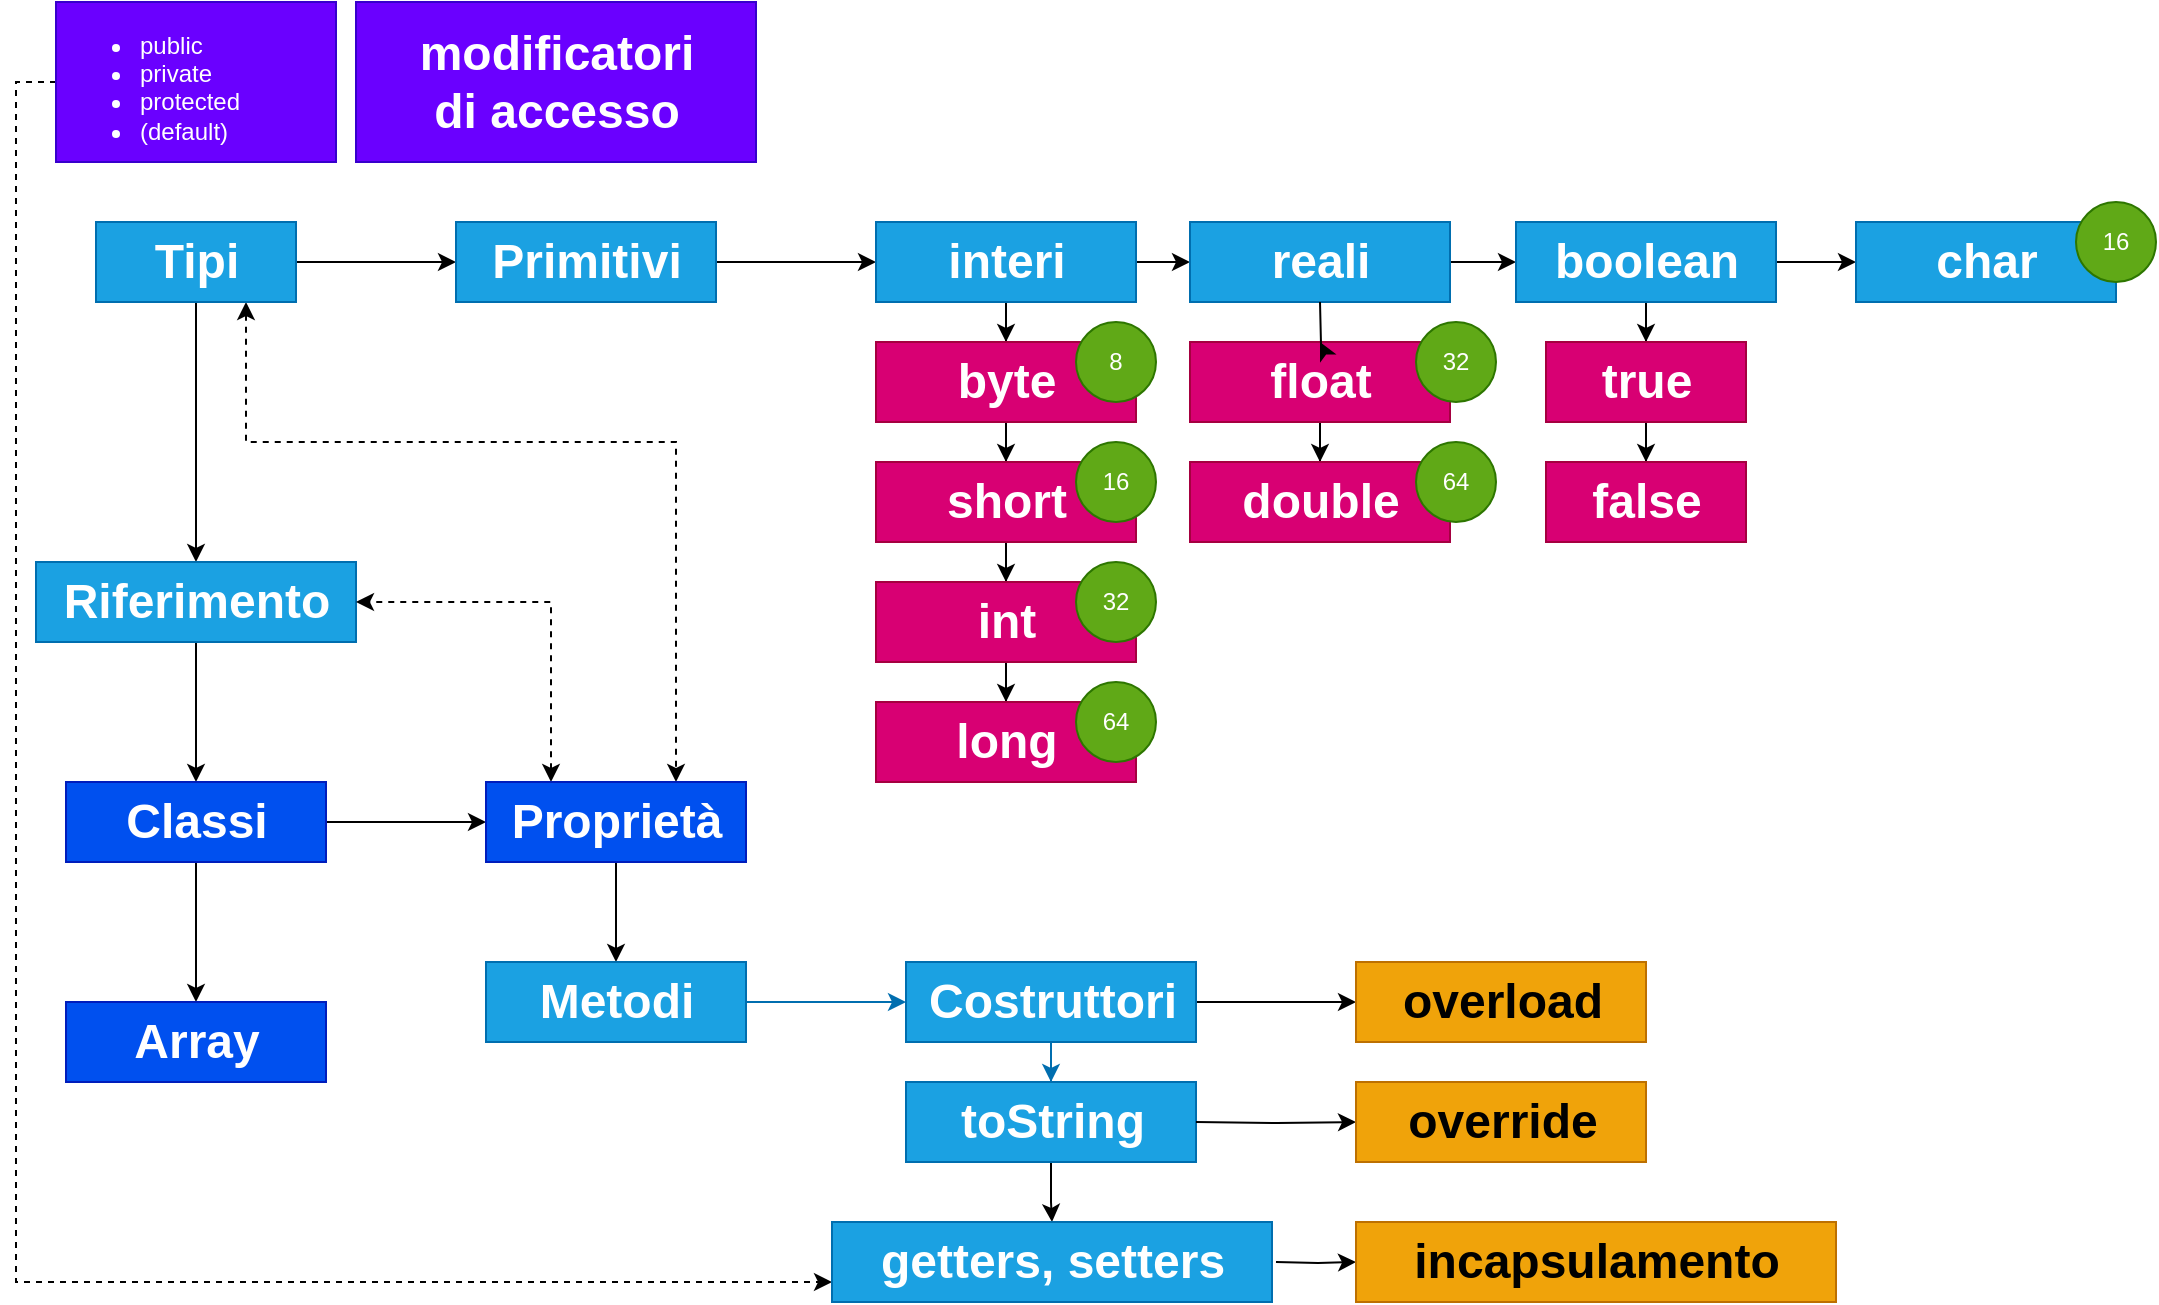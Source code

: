 <mxfile version="26.1.1" pages="7">
  <diagram name="Argomenti" id="ECM6Urj_4PSq0B8ShMYm">
    <mxGraphModel dx="1728" dy="943" grid="1" gridSize="10" guides="1" tooltips="1" connect="1" arrows="1" fold="1" page="1" pageScale="1" pageWidth="1169" pageHeight="827" math="0" shadow="0">
      <root>
        <mxCell id="0" />
        <mxCell id="1" parent="0" />
        <mxCell id="vkAyM-PxPu1VIDmhXmFL-3" value="" style="edgeStyle=orthogonalEdgeStyle;rounded=0;orthogonalLoop=1;jettySize=auto;html=1;" edge="1" parent="1" source="vkAyM-PxPu1VIDmhXmFL-1" target="vkAyM-PxPu1VIDmhXmFL-2">
          <mxGeometry relative="1" as="geometry" />
        </mxCell>
        <mxCell id="vkAyM-PxPu1VIDmhXmFL-5" value="" style="edgeStyle=orthogonalEdgeStyle;rounded=0;orthogonalLoop=1;jettySize=auto;html=1;" edge="1" parent="1" source="vkAyM-PxPu1VIDmhXmFL-1" target="vkAyM-PxPu1VIDmhXmFL-4">
          <mxGeometry relative="1" as="geometry" />
        </mxCell>
        <mxCell id="vkAyM-PxPu1VIDmhXmFL-16" style="edgeStyle=orthogonalEdgeStyle;rounded=0;orthogonalLoop=1;jettySize=auto;html=1;exitX=0.75;exitY=1;exitDx=0;exitDy=0;dashed=1;startArrow=classic;startFill=1;" edge="1" parent="1" source="vkAyM-PxPu1VIDmhXmFL-1" target="vkAyM-PxPu1VIDmhXmFL-8">
          <mxGeometry relative="1" as="geometry">
            <Array as="points">
              <mxPoint x="185" y="240" />
              <mxPoint x="400" y="240" />
            </Array>
          </mxGeometry>
        </mxCell>
        <mxCell id="vkAyM-PxPu1VIDmhXmFL-1" value="Tipi" style="text;strokeColor=#006EAF;fillColor=#1ba1e2;html=1;fontSize=24;fontStyle=1;verticalAlign=middle;align=center;fontColor=#ffffff;" vertex="1" parent="1">
          <mxGeometry x="110" y="130" width="100" height="40" as="geometry" />
        </mxCell>
        <mxCell id="vkAyM-PxPu1VIDmhXmFL-22" value="" style="edgeStyle=orthogonalEdgeStyle;rounded=0;orthogonalLoop=1;jettySize=auto;html=1;" edge="1" parent="1" source="vkAyM-PxPu1VIDmhXmFL-2" target="vkAyM-PxPu1VIDmhXmFL-21">
          <mxGeometry relative="1" as="geometry" />
        </mxCell>
        <mxCell id="vkAyM-PxPu1VIDmhXmFL-2" value="Primitivi" style="text;strokeColor=#006EAF;fillColor=#1ba1e2;html=1;fontSize=24;fontStyle=1;verticalAlign=middle;align=center;fontColor=#ffffff;" vertex="1" parent="1">
          <mxGeometry x="290" y="130" width="130" height="40" as="geometry" />
        </mxCell>
        <mxCell id="vkAyM-PxPu1VIDmhXmFL-7" value="" style="edgeStyle=orthogonalEdgeStyle;rounded=0;orthogonalLoop=1;jettySize=auto;html=1;" edge="1" parent="1" source="vkAyM-PxPu1VIDmhXmFL-4" target="vkAyM-PxPu1VIDmhXmFL-6">
          <mxGeometry relative="1" as="geometry" />
        </mxCell>
        <mxCell id="vkAyM-PxPu1VIDmhXmFL-4" value="Riferimento" style="text;strokeColor=#006EAF;fillColor=#1ba1e2;html=1;fontSize=24;fontStyle=1;verticalAlign=middle;align=center;fontColor=#ffffff;" vertex="1" parent="1">
          <mxGeometry x="80" y="300" width="160" height="40" as="geometry" />
        </mxCell>
        <mxCell id="vkAyM-PxPu1VIDmhXmFL-9" value="" style="edgeStyle=orthogonalEdgeStyle;rounded=0;orthogonalLoop=1;jettySize=auto;html=1;" edge="1" parent="1" source="vkAyM-PxPu1VIDmhXmFL-6" target="vkAyM-PxPu1VIDmhXmFL-8">
          <mxGeometry relative="1" as="geometry" />
        </mxCell>
        <mxCell id="vkAyM-PxPu1VIDmhXmFL-18" value="" style="edgeStyle=orthogonalEdgeStyle;rounded=0;orthogonalLoop=1;jettySize=auto;html=1;" edge="1" parent="1" source="vkAyM-PxPu1VIDmhXmFL-6" target="vkAyM-PxPu1VIDmhXmFL-17">
          <mxGeometry relative="1" as="geometry" />
        </mxCell>
        <mxCell id="vkAyM-PxPu1VIDmhXmFL-6" value="Classi" style="text;strokeColor=#001DBC;fillColor=#0050ef;html=1;fontSize=24;fontStyle=1;verticalAlign=middle;align=center;fontColor=#ffffff;" vertex="1" parent="1">
          <mxGeometry x="95" y="410" width="130" height="40" as="geometry" />
        </mxCell>
        <mxCell id="vkAyM-PxPu1VIDmhXmFL-11" value="" style="edgeStyle=orthogonalEdgeStyle;rounded=0;orthogonalLoop=1;jettySize=auto;html=1;" edge="1" parent="1" source="vkAyM-PxPu1VIDmhXmFL-8" target="vkAyM-PxPu1VIDmhXmFL-10">
          <mxGeometry relative="1" as="geometry" />
        </mxCell>
        <mxCell id="vkAyM-PxPu1VIDmhXmFL-54" style="edgeStyle=orthogonalEdgeStyle;rounded=0;orthogonalLoop=1;jettySize=auto;html=1;exitX=0.25;exitY=0;exitDx=0;exitDy=0;entryX=1;entryY=0.5;entryDx=0;entryDy=0;startArrow=classic;startFill=1;dashed=1;" edge="1" parent="1" source="vkAyM-PxPu1VIDmhXmFL-8" target="vkAyM-PxPu1VIDmhXmFL-4">
          <mxGeometry relative="1" as="geometry" />
        </mxCell>
        <mxCell id="vkAyM-PxPu1VIDmhXmFL-8" value="Proprietà" style="text;strokeColor=#001DBC;fillColor=#0050ef;html=1;fontSize=24;fontStyle=1;verticalAlign=middle;align=center;fontColor=#ffffff;" vertex="1" parent="1">
          <mxGeometry x="305" y="410" width="130" height="40" as="geometry" />
        </mxCell>
        <mxCell id="vkAyM-PxPu1VIDmhXmFL-13" value="" style="edgeStyle=orthogonalEdgeStyle;rounded=0;orthogonalLoop=1;jettySize=auto;html=1;fillColor=#1ba1e2;strokeColor=#006EAF;" edge="1" parent="1" source="vkAyM-PxPu1VIDmhXmFL-10" target="vkAyM-PxPu1VIDmhXmFL-12">
          <mxGeometry relative="1" as="geometry" />
        </mxCell>
        <mxCell id="vkAyM-PxPu1VIDmhXmFL-10" value="Metodi" style="text;strokeColor=#006EAF;fillColor=#1ba1e2;html=1;fontSize=24;fontStyle=1;verticalAlign=middle;align=center;fontColor=#ffffff;" vertex="1" parent="1">
          <mxGeometry x="305" y="500" width="130" height="40" as="geometry" />
        </mxCell>
        <mxCell id="vkAyM-PxPu1VIDmhXmFL-15" value="" style="edgeStyle=orthogonalEdgeStyle;rounded=0;orthogonalLoop=1;jettySize=auto;html=1;fillColor=#1ba1e2;strokeColor=#006EAF;" edge="1" parent="1" source="vkAyM-PxPu1VIDmhXmFL-12" target="vkAyM-PxPu1VIDmhXmFL-14">
          <mxGeometry relative="1" as="geometry" />
        </mxCell>
        <mxCell id="vkAyM-PxPu1VIDmhXmFL-60" value="" style="edgeStyle=orthogonalEdgeStyle;rounded=0;orthogonalLoop=1;jettySize=auto;html=1;" edge="1" parent="1" source="vkAyM-PxPu1VIDmhXmFL-12" target="vkAyM-PxPu1VIDmhXmFL-59">
          <mxGeometry relative="1" as="geometry" />
        </mxCell>
        <mxCell id="vkAyM-PxPu1VIDmhXmFL-12" value="Costruttori" style="text;strokeColor=#006EAF;fillColor=#1ba1e2;html=1;fontSize=24;fontStyle=1;verticalAlign=middle;align=center;fontColor=#ffffff;" vertex="1" parent="1">
          <mxGeometry x="515" y="500" width="145" height="40" as="geometry" />
        </mxCell>
        <mxCell id="vkAyM-PxPu1VIDmhXmFL-58" value="" style="edgeStyle=orthogonalEdgeStyle;rounded=0;orthogonalLoop=1;jettySize=auto;html=1;" edge="1" parent="1" source="vkAyM-PxPu1VIDmhXmFL-14" target="vkAyM-PxPu1VIDmhXmFL-57">
          <mxGeometry relative="1" as="geometry" />
        </mxCell>
        <mxCell id="vkAyM-PxPu1VIDmhXmFL-14" value="toString" style="text;strokeColor=#006EAF;fillColor=#1ba1e2;html=1;fontSize=24;fontStyle=1;verticalAlign=middle;align=center;fontColor=#ffffff;" vertex="1" parent="1">
          <mxGeometry x="515" y="560" width="145" height="40" as="geometry" />
        </mxCell>
        <mxCell id="vkAyM-PxPu1VIDmhXmFL-17" value="Array" style="text;strokeColor=#001DBC;fillColor=#0050ef;html=1;fontSize=24;fontStyle=1;verticalAlign=middle;align=center;fontColor=#ffffff;" vertex="1" parent="1">
          <mxGeometry x="95" y="520" width="130" height="40" as="geometry" />
        </mxCell>
        <mxCell id="vkAyM-PxPu1VIDmhXmFL-24" value="" style="edgeStyle=orthogonalEdgeStyle;rounded=0;orthogonalLoop=1;jettySize=auto;html=1;" edge="1" parent="1" source="vkAyM-PxPu1VIDmhXmFL-21" target="vkAyM-PxPu1VIDmhXmFL-23">
          <mxGeometry relative="1" as="geometry" />
        </mxCell>
        <mxCell id="vkAyM-PxPu1VIDmhXmFL-34" value="" style="edgeStyle=orthogonalEdgeStyle;rounded=0;orthogonalLoop=1;jettySize=auto;html=1;" edge="1" parent="1" source="vkAyM-PxPu1VIDmhXmFL-21" target="vkAyM-PxPu1VIDmhXmFL-33">
          <mxGeometry relative="1" as="geometry" />
        </mxCell>
        <mxCell id="vkAyM-PxPu1VIDmhXmFL-21" value="interi" style="text;strokeColor=#006EAF;fillColor=#1ba1e2;html=1;fontSize=24;fontStyle=1;verticalAlign=middle;align=center;fontColor=#ffffff;" vertex="1" parent="1">
          <mxGeometry x="500" y="130" width="130" height="40" as="geometry" />
        </mxCell>
        <mxCell id="vkAyM-PxPu1VIDmhXmFL-26" value="" style="edgeStyle=orthogonalEdgeStyle;rounded=0;orthogonalLoop=1;jettySize=auto;html=1;" edge="1" parent="1" source="vkAyM-PxPu1VIDmhXmFL-23" target="vkAyM-PxPu1VIDmhXmFL-25">
          <mxGeometry relative="1" as="geometry" />
        </mxCell>
        <mxCell id="vkAyM-PxPu1VIDmhXmFL-23" value="byte" style="text;strokeColor=#A50040;fillColor=#d80073;html=1;fontSize=24;fontStyle=1;verticalAlign=middle;align=center;fontColor=#ffffff;" vertex="1" parent="1">
          <mxGeometry x="500" y="190" width="130" height="40" as="geometry" />
        </mxCell>
        <mxCell id="vkAyM-PxPu1VIDmhXmFL-28" value="" style="edgeStyle=orthogonalEdgeStyle;rounded=0;orthogonalLoop=1;jettySize=auto;html=1;" edge="1" parent="1" source="vkAyM-PxPu1VIDmhXmFL-25" target="vkAyM-PxPu1VIDmhXmFL-27">
          <mxGeometry relative="1" as="geometry" />
        </mxCell>
        <mxCell id="vkAyM-PxPu1VIDmhXmFL-25" value="short" style="text;strokeColor=#A50040;fillColor=#d80073;html=1;fontSize=24;fontStyle=1;verticalAlign=middle;align=center;fontColor=#ffffff;" vertex="1" parent="1">
          <mxGeometry x="500" y="250" width="130" height="40" as="geometry" />
        </mxCell>
        <mxCell id="vkAyM-PxPu1VIDmhXmFL-32" value="" style="edgeStyle=orthogonalEdgeStyle;rounded=0;orthogonalLoop=1;jettySize=auto;html=1;" edge="1" parent="1" source="vkAyM-PxPu1VIDmhXmFL-27" target="vkAyM-PxPu1VIDmhXmFL-31">
          <mxGeometry relative="1" as="geometry" />
        </mxCell>
        <mxCell id="vkAyM-PxPu1VIDmhXmFL-27" value="int" style="text;strokeColor=#A50040;fillColor=#d80073;html=1;fontSize=24;fontStyle=1;verticalAlign=middle;align=center;fontColor=#ffffff;" vertex="1" parent="1">
          <mxGeometry x="500" y="310" width="130" height="40" as="geometry" />
        </mxCell>
        <mxCell id="vkAyM-PxPu1VIDmhXmFL-31" value="long" style="text;strokeColor=#A50040;fillColor=#d80073;html=1;fontSize=24;fontStyle=1;verticalAlign=middle;align=center;fontColor=#ffffff;" vertex="1" parent="1">
          <mxGeometry x="500" y="370" width="130" height="40" as="geometry" />
        </mxCell>
        <mxCell id="vkAyM-PxPu1VIDmhXmFL-40" value="" style="edgeStyle=orthogonalEdgeStyle;rounded=0;orthogonalLoop=1;jettySize=auto;html=1;" edge="1" parent="1" source="vkAyM-PxPu1VIDmhXmFL-33" target="vkAyM-PxPu1VIDmhXmFL-39">
          <mxGeometry relative="1" as="geometry" />
        </mxCell>
        <mxCell id="vkAyM-PxPu1VIDmhXmFL-33" value="reali" style="text;strokeColor=#006EAF;fillColor=#1ba1e2;html=1;fontSize=24;fontStyle=1;verticalAlign=middle;align=center;fontColor=#ffffff;" vertex="1" parent="1">
          <mxGeometry x="657" y="130" width="130" height="40" as="geometry" />
        </mxCell>
        <mxCell id="vkAyM-PxPu1VIDmhXmFL-38" value="" style="edgeStyle=orthogonalEdgeStyle;rounded=0;orthogonalLoop=1;jettySize=auto;html=1;" edge="1" parent="1" source="vkAyM-PxPu1VIDmhXmFL-35" target="vkAyM-PxPu1VIDmhXmFL-37">
          <mxGeometry relative="1" as="geometry" />
        </mxCell>
        <mxCell id="vkAyM-PxPu1VIDmhXmFL-35" value="float" style="text;strokeColor=#A50040;fillColor=#d80073;html=1;fontSize=24;fontStyle=1;verticalAlign=middle;align=center;fontColor=#ffffff;" vertex="1" parent="1">
          <mxGeometry x="657" y="190" width="130" height="40" as="geometry" />
        </mxCell>
        <mxCell id="vkAyM-PxPu1VIDmhXmFL-36" value="" style="edgeStyle=orthogonalEdgeStyle;rounded=0;orthogonalLoop=1;jettySize=auto;html=1;" edge="1" target="vkAyM-PxPu1VIDmhXmFL-35" parent="1">
          <mxGeometry relative="1" as="geometry">
            <mxPoint x="722" y="170" as="sourcePoint" />
          </mxGeometry>
        </mxCell>
        <mxCell id="vkAyM-PxPu1VIDmhXmFL-37" value="double" style="text;strokeColor=#A50040;fillColor=#d80073;html=1;fontSize=24;fontStyle=1;verticalAlign=middle;align=center;fontColor=#ffffff;" vertex="1" parent="1">
          <mxGeometry x="657" y="250" width="130" height="40" as="geometry" />
        </mxCell>
        <mxCell id="vkAyM-PxPu1VIDmhXmFL-42" value="" style="edgeStyle=orthogonalEdgeStyle;rounded=0;orthogonalLoop=1;jettySize=auto;html=1;" edge="1" parent="1" source="vkAyM-PxPu1VIDmhXmFL-39" target="vkAyM-PxPu1VIDmhXmFL-41">
          <mxGeometry relative="1" as="geometry" />
        </mxCell>
        <mxCell id="vkAyM-PxPu1VIDmhXmFL-44" value="" style="edgeStyle=orthogonalEdgeStyle;rounded=0;orthogonalLoop=1;jettySize=auto;html=1;" edge="1" parent="1" source="vkAyM-PxPu1VIDmhXmFL-39" target="vkAyM-PxPu1VIDmhXmFL-43">
          <mxGeometry relative="1" as="geometry" />
        </mxCell>
        <mxCell id="vkAyM-PxPu1VIDmhXmFL-39" value="boolean" style="text;strokeColor=#006EAF;fillColor=#1ba1e2;html=1;fontSize=24;fontStyle=1;verticalAlign=middle;align=center;fontColor=#ffffff;" vertex="1" parent="1">
          <mxGeometry x="820" y="130" width="130" height="40" as="geometry" />
        </mxCell>
        <mxCell id="vkAyM-PxPu1VIDmhXmFL-41" value="char" style="text;strokeColor=#006EAF;fillColor=#1ba1e2;html=1;fontSize=24;fontStyle=1;verticalAlign=middle;align=center;fontColor=#ffffff;" vertex="1" parent="1">
          <mxGeometry x="990" y="130" width="130" height="40" as="geometry" />
        </mxCell>
        <mxCell id="vkAyM-PxPu1VIDmhXmFL-46" value="" style="edgeStyle=orthogonalEdgeStyle;rounded=0;orthogonalLoop=1;jettySize=auto;html=1;" edge="1" parent="1" source="vkAyM-PxPu1VIDmhXmFL-43" target="vkAyM-PxPu1VIDmhXmFL-45">
          <mxGeometry relative="1" as="geometry" />
        </mxCell>
        <mxCell id="vkAyM-PxPu1VIDmhXmFL-43" value="true" style="text;strokeColor=#A50040;fillColor=#d80073;html=1;fontSize=24;fontStyle=1;verticalAlign=middle;align=center;fontColor=#ffffff;" vertex="1" parent="1">
          <mxGeometry x="835" y="190" width="100" height="40" as="geometry" />
        </mxCell>
        <mxCell id="vkAyM-PxPu1VIDmhXmFL-45" value="false" style="text;strokeColor=#A50040;fillColor=#d80073;html=1;fontSize=24;fontStyle=1;verticalAlign=middle;align=center;fontColor=#ffffff;" vertex="1" parent="1">
          <mxGeometry x="835" y="250" width="100" height="40" as="geometry" />
        </mxCell>
        <mxCell id="vkAyM-PxPu1VIDmhXmFL-47" value="8" style="ellipse;whiteSpace=wrap;html=1;aspect=fixed;fillColor=#60a917;fontColor=#ffffff;strokeColor=#2D7600;" vertex="1" parent="1">
          <mxGeometry x="600" y="180" width="40" height="40" as="geometry" />
        </mxCell>
        <mxCell id="vkAyM-PxPu1VIDmhXmFL-48" value="16" style="ellipse;whiteSpace=wrap;html=1;aspect=fixed;fillColor=#60a917;fontColor=#ffffff;strokeColor=#2D7600;" vertex="1" parent="1">
          <mxGeometry x="600" y="240" width="40" height="40" as="geometry" />
        </mxCell>
        <mxCell id="vkAyM-PxPu1VIDmhXmFL-49" value="32" style="ellipse;whiteSpace=wrap;html=1;aspect=fixed;fillColor=#60a917;fontColor=#ffffff;strokeColor=#2D7600;" vertex="1" parent="1">
          <mxGeometry x="600" y="300" width="40" height="40" as="geometry" />
        </mxCell>
        <mxCell id="vkAyM-PxPu1VIDmhXmFL-50" value="64" style="ellipse;whiteSpace=wrap;html=1;aspect=fixed;fillColor=#60a917;fontColor=#ffffff;strokeColor=#2D7600;" vertex="1" parent="1">
          <mxGeometry x="600" y="360" width="40" height="40" as="geometry" />
        </mxCell>
        <mxCell id="vkAyM-PxPu1VIDmhXmFL-51" value="64" style="ellipse;whiteSpace=wrap;html=1;aspect=fixed;fillColor=#60a917;fontColor=#ffffff;strokeColor=#2D7600;" vertex="1" parent="1">
          <mxGeometry x="770" y="240" width="40" height="40" as="geometry" />
        </mxCell>
        <mxCell id="vkAyM-PxPu1VIDmhXmFL-52" value="32" style="ellipse;whiteSpace=wrap;html=1;aspect=fixed;fillColor=#60a917;fontColor=#ffffff;strokeColor=#2D7600;" vertex="1" parent="1">
          <mxGeometry x="770" y="180" width="40" height="40" as="geometry" />
        </mxCell>
        <mxCell id="vkAyM-PxPu1VIDmhXmFL-53" value="16" style="ellipse;whiteSpace=wrap;html=1;aspect=fixed;fillColor=#60a917;fontColor=#ffffff;strokeColor=#2D7600;" vertex="1" parent="1">
          <mxGeometry x="1100" y="120" width="40" height="40" as="geometry" />
        </mxCell>
        <mxCell id="vkAyM-PxPu1VIDmhXmFL-63" style="edgeStyle=orthogonalEdgeStyle;rounded=0;orthogonalLoop=1;jettySize=auto;html=1;exitX=0;exitY=0.5;exitDx=0;exitDy=0;entryX=0;entryY=0.75;entryDx=0;entryDy=0;dashed=1;" edge="1" parent="1" source="vkAyM-PxPu1VIDmhXmFL-55" target="vkAyM-PxPu1VIDmhXmFL-57">
          <mxGeometry relative="1" as="geometry" />
        </mxCell>
        <mxCell id="vkAyM-PxPu1VIDmhXmFL-55" value="&lt;ul&gt;&lt;li&gt;public&lt;/li&gt;&lt;li&gt;private&lt;/li&gt;&lt;li&gt;protected&lt;/li&gt;&lt;li&gt;(default)&lt;/li&gt;&lt;/ul&gt;" style="text;strokeColor=#3700CC;fillColor=#6a00ff;html=1;whiteSpace=wrap;verticalAlign=middle;overflow=hidden;fontColor=#ffffff;" vertex="1" parent="1">
          <mxGeometry x="90" y="20" width="140" height="80" as="geometry" />
        </mxCell>
        <mxCell id="vkAyM-PxPu1VIDmhXmFL-56" value="modificatori&lt;div&gt;di accesso&lt;/div&gt;" style="text;strokeColor=#3700CC;fillColor=#6a00ff;html=1;fontSize=24;fontStyle=1;verticalAlign=middle;align=center;fontColor=#ffffff;" vertex="1" parent="1">
          <mxGeometry x="240" y="20" width="200" height="80" as="geometry" />
        </mxCell>
        <mxCell id="vkAyM-PxPu1VIDmhXmFL-57" value="getters, setters" style="text;strokeColor=#006EAF;fillColor=#1ba1e2;html=1;fontSize=24;fontStyle=1;verticalAlign=middle;align=center;fontColor=#ffffff;" vertex="1" parent="1">
          <mxGeometry x="478" y="630" width="220" height="40" as="geometry" />
        </mxCell>
        <mxCell id="vkAyM-PxPu1VIDmhXmFL-59" value="overload" style="text;strokeColor=#BD7000;fillColor=#f0a30a;html=1;fontSize=24;fontStyle=1;verticalAlign=middle;align=center;fontColor=#000000;" vertex="1" parent="1">
          <mxGeometry x="740" y="500" width="145" height="40" as="geometry" />
        </mxCell>
        <mxCell id="vkAyM-PxPu1VIDmhXmFL-61" value="" style="edgeStyle=orthogonalEdgeStyle;rounded=0;orthogonalLoop=1;jettySize=auto;html=1;" edge="1" target="vkAyM-PxPu1VIDmhXmFL-62" parent="1">
          <mxGeometry relative="1" as="geometry">
            <mxPoint x="660" y="580" as="sourcePoint" />
          </mxGeometry>
        </mxCell>
        <mxCell id="vkAyM-PxPu1VIDmhXmFL-62" value="override" style="text;strokeColor=#BD7000;fillColor=#f0a30a;html=1;fontSize=24;fontStyle=1;verticalAlign=middle;align=center;fontColor=#000000;" vertex="1" parent="1">
          <mxGeometry x="740" y="560" width="145" height="40" as="geometry" />
        </mxCell>
        <mxCell id="vkAyM-PxPu1VIDmhXmFL-64" value="" style="edgeStyle=orthogonalEdgeStyle;rounded=0;orthogonalLoop=1;jettySize=auto;html=1;" edge="1" target="vkAyM-PxPu1VIDmhXmFL-65" parent="1">
          <mxGeometry relative="1" as="geometry">
            <mxPoint x="700" y="650" as="sourcePoint" />
          </mxGeometry>
        </mxCell>
        <mxCell id="vkAyM-PxPu1VIDmhXmFL-65" value="incapsulamento" style="text;strokeColor=#BD7000;fillColor=#f0a30a;html=1;fontSize=24;fontStyle=1;verticalAlign=middle;align=center;fontColor=#000000;" vertex="1" parent="1">
          <mxGeometry x="740" y="630" width="240" height="40" as="geometry" />
        </mxCell>
      </root>
    </mxGraphModel>
  </diagram>
  <diagram id="ojhWEJ59z7Wqa1k0CiRd" name="Pagina-2">
    <mxGraphModel dx="1430" dy="781" grid="1" gridSize="10" guides="1" tooltips="1" connect="1" arrows="1" fold="1" page="1" pageScale="1" pageWidth="1169" pageHeight="827" math="0" shadow="0">
      <root>
        <mxCell id="0" />
        <mxCell id="1" parent="0" />
        <mxCell id="B_xlv9ZZPVx8JDdO7XdW-27" value="utilities" style="shape=folder;fontStyle=1;spacingTop=10;tabWidth=40;tabHeight=14;tabPosition=left;html=1;whiteSpace=wrap;fillColor=#fff2cc;strokeColor=#d6b656;" vertex="1" parent="1">
          <mxGeometry x="990" y="364" width="65" height="50" as="geometry" />
        </mxCell>
        <mxCell id="B_xlv9ZZPVx8JDdO7XdW-1" value="Todo" style="swimlane;fontStyle=1;align=center;verticalAlign=top;childLayout=stackLayout;horizontal=1;startSize=26;horizontalStack=0;resizeParent=1;resizeParentMax=0;resizeLast=0;collapsible=1;marginBottom=0;whiteSpace=wrap;html=1;" vertex="1" parent="1">
          <mxGeometry x="180" y="120" width="200" height="138" as="geometry" />
        </mxCell>
        <mxCell id="B_xlv9ZZPVx8JDdO7XdW-2" value="- descrizione: String" style="text;strokeColor=none;fillColor=none;align=left;verticalAlign=top;spacingLeft=4;spacingRight=4;overflow=hidden;rotatable=0;points=[[0,0.5],[1,0.5]];portConstraint=eastwest;whiteSpace=wrap;html=1;" vertex="1" parent="B_xlv9ZZPVx8JDdO7XdW-1">
          <mxGeometry y="26" width="200" height="26" as="geometry" />
        </mxCell>
        <mxCell id="B_xlv9ZZPVx8JDdO7XdW-5" value="- data: LocalDate" style="text;strokeColor=none;fillColor=none;align=left;verticalAlign=top;spacingLeft=4;spacingRight=4;overflow=hidden;rotatable=0;points=[[0,0.5],[1,0.5]];portConstraint=eastwest;whiteSpace=wrap;html=1;" vertex="1" parent="B_xlv9ZZPVx8JDdO7XdW-1">
          <mxGeometry y="52" width="200" height="26" as="geometry" />
        </mxCell>
        <mxCell id="B_xlv9ZZPVx8JDdO7XdW-6" value="- completato: boolean" style="text;strokeColor=none;fillColor=none;align=left;verticalAlign=top;spacingLeft=4;spacingRight=4;overflow=hidden;rotatable=0;points=[[0,0.5],[1,0.5]];portConstraint=eastwest;whiteSpace=wrap;html=1;" vertex="1" parent="B_xlv9ZZPVx8JDdO7XdW-1">
          <mxGeometry y="78" width="200" height="26" as="geometry" />
        </mxCell>
        <mxCell id="B_xlv9ZZPVx8JDdO7XdW-3" value="" style="line;strokeWidth=1;fillColor=none;align=left;verticalAlign=middle;spacingTop=-1;spacingLeft=3;spacingRight=3;rotatable=0;labelPosition=right;points=[];portConstraint=eastwest;strokeColor=inherit;" vertex="1" parent="B_xlv9ZZPVx8JDdO7XdW-1">
          <mxGeometry y="104" width="200" height="8" as="geometry" />
        </mxCell>
        <mxCell id="B_xlv9ZZPVx8JDdO7XdW-4" value="+ costruttore, getters, setters" style="text;strokeColor=none;fillColor=none;align=left;verticalAlign=top;spacingLeft=4;spacingRight=4;overflow=hidden;rotatable=0;points=[[0,0.5],[1,0.5]];portConstraint=eastwest;whiteSpace=wrap;html=1;" vertex="1" parent="B_xlv9ZZPVx8JDdO7XdW-1">
          <mxGeometry y="112" width="200" height="26" as="geometry" />
        </mxCell>
        <mxCell id="B_xlv9ZZPVx8JDdO7XdW-7" value="TodoController" style="swimlane;fontStyle=1;align=center;verticalAlign=top;childLayout=stackLayout;horizontal=1;startSize=26;horizontalStack=0;resizeParent=1;resizeParentMax=0;resizeLast=0;collapsible=1;marginBottom=0;whiteSpace=wrap;html=1;" vertex="1" parent="1">
          <mxGeometry x="530" y="107" width="160" height="190" as="geometry" />
        </mxCell>
        <mxCell id="B_xlv9ZZPVx8JDdO7XdW-8" value="- note: Todo[]" style="text;strokeColor=none;fillColor=none;align=left;verticalAlign=top;spacingLeft=4;spacingRight=4;overflow=hidden;rotatable=0;points=[[0,0.5],[1,0.5]];portConstraint=eastwest;whiteSpace=wrap;html=1;" vertex="1" parent="B_xlv9ZZPVx8JDdO7XdW-7">
          <mxGeometry y="26" width="160" height="26" as="geometry" />
        </mxCell>
        <mxCell id="B_xlv9ZZPVx8JDdO7XdW-9" value="" style="line;strokeWidth=1;fillColor=none;align=left;verticalAlign=middle;spacingTop=-1;spacingLeft=3;spacingRight=3;rotatable=0;labelPosition=right;points=[];portConstraint=eastwest;strokeColor=inherit;" vertex="1" parent="B_xlv9ZZPVx8JDdO7XdW-7">
          <mxGeometry y="52" width="160" height="8" as="geometry" />
        </mxCell>
        <mxCell id="B_xlv9ZZPVx8JDdO7XdW-10" value="+ addTodo(Todo): void" style="text;strokeColor=none;fillColor=none;align=left;verticalAlign=top;spacingLeft=4;spacingRight=4;overflow=hidden;rotatable=0;points=[[0,0.5],[1,0.5]];portConstraint=eastwest;whiteSpace=wrap;html=1;" vertex="1" parent="B_xlv9ZZPVx8JDdO7XdW-7">
          <mxGeometry y="60" width="160" height="26" as="geometry" />
        </mxCell>
        <mxCell id="B_xlv9ZZPVx8JDdO7XdW-12" value="+ getTodos(): Todo[]" style="text;strokeColor=none;fillColor=none;align=left;verticalAlign=top;spacingLeft=4;spacingRight=4;overflow=hidden;rotatable=0;points=[[0,0.5],[1,0.5]];portConstraint=eastwest;whiteSpace=wrap;html=1;" vertex="1" parent="B_xlv9ZZPVx8JDdO7XdW-7">
          <mxGeometry y="86" width="160" height="26" as="geometry" />
        </mxCell>
        <mxCell id="B_xlv9ZZPVx8JDdO7XdW-13" value="+ updateTodo(Todo): void" style="text;strokeColor=none;fillColor=none;align=left;verticalAlign=top;spacingLeft=4;spacingRight=4;overflow=hidden;rotatable=0;points=[[0,0.5],[1,0.5]];portConstraint=eastwest;whiteSpace=wrap;html=1;" vertex="1" parent="B_xlv9ZZPVx8JDdO7XdW-7">
          <mxGeometry y="112" width="160" height="26" as="geometry" />
        </mxCell>
        <mxCell id="B_xlv9ZZPVx8JDdO7XdW-14" value="+ deleteTodo(int): void" style="text;strokeColor=none;fillColor=none;align=left;verticalAlign=top;spacingLeft=4;spacingRight=4;overflow=hidden;rotatable=0;points=[[0,0.5],[1,0.5]];portConstraint=eastwest;whiteSpace=wrap;html=1;" vertex="1" parent="B_xlv9ZZPVx8JDdO7XdW-7">
          <mxGeometry y="138" width="160" height="26" as="geometry" />
        </mxCell>
        <mxCell id="B_xlv9ZZPVx8JDdO7XdW-31" value="+ getTodoByPos(int): Todo" style="text;strokeColor=none;fillColor=none;align=left;verticalAlign=top;spacingLeft=4;spacingRight=4;overflow=hidden;rotatable=0;points=[[0,0.5],[1,0.5]];portConstraint=eastwest;whiteSpace=wrap;html=1;" vertex="1" parent="B_xlv9ZZPVx8JDdO7XdW-7">
          <mxGeometry y="164" width="160" height="26" as="geometry" />
        </mxCell>
        <mxCell id="B_xlv9ZZPVx8JDdO7XdW-11" value="" style="endArrow=diamondThin;endFill=0;endSize=24;html=1;rounded=0;" edge="1" parent="1" source="B_xlv9ZZPVx8JDdO7XdW-1" target="B_xlv9ZZPVx8JDdO7XdW-7">
          <mxGeometry width="160" relative="1" as="geometry">
            <mxPoint x="510" y="330" as="sourcePoint" />
            <mxPoint x="670" y="330" as="targetPoint" />
          </mxGeometry>
        </mxCell>
        <mxCell id="B_xlv9ZZPVx8JDdO7XdW-15" value="TodoView" style="swimlane;fontStyle=1;align=center;verticalAlign=top;childLayout=stackLayout;horizontal=1;startSize=26;horizontalStack=0;resizeParent=1;resizeParentMax=0;resizeLast=0;collapsible=1;marginBottom=0;whiteSpace=wrap;html=1;" vertex="1" parent="1">
          <mxGeometry x="810" y="140" width="160" height="60" as="geometry" />
        </mxCell>
        <mxCell id="B_xlv9ZZPVx8JDdO7XdW-17" value="" style="line;strokeWidth=1;fillColor=none;align=left;verticalAlign=middle;spacingTop=-1;spacingLeft=3;spacingRight=3;rotatable=0;labelPosition=right;points=[];portConstraint=eastwest;strokeColor=inherit;" vertex="1" parent="B_xlv9ZZPVx8JDdO7XdW-15">
          <mxGeometry y="26" width="160" height="8" as="geometry" />
        </mxCell>
        <mxCell id="B_xlv9ZZPVx8JDdO7XdW-18" value="+ main()" style="text;strokeColor=none;fillColor=none;align=left;verticalAlign=top;spacingLeft=4;spacingRight=4;overflow=hidden;rotatable=0;points=[[0,0.5],[1,0.5]];portConstraint=eastwest;whiteSpace=wrap;html=1;" vertex="1" parent="B_xlv9ZZPVx8JDdO7XdW-15">
          <mxGeometry y="34" width="160" height="26" as="geometry" />
        </mxCell>
        <mxCell id="B_xlv9ZZPVx8JDdO7XdW-19" style="edgeStyle=orthogonalEdgeStyle;rounded=0;orthogonalLoop=1;jettySize=auto;html=1;exitX=0;exitY=0.5;exitDx=0;exitDy=0;endArrow=none;startFill=0;" edge="1" parent="1" source="B_xlv9ZZPVx8JDdO7XdW-18" target="B_xlv9ZZPVx8JDdO7XdW-7">
          <mxGeometry relative="1" as="geometry" />
        </mxCell>
        <mxCell id="B_xlv9ZZPVx8JDdO7XdW-21" value="MioScanner" style="swimlane;fontStyle=1;align=center;verticalAlign=top;childLayout=stackLayout;horizontal=1;startSize=26;horizontalStack=0;resizeParent=1;resizeParentMax=0;resizeLast=0;collapsible=1;marginBottom=0;whiteSpace=wrap;html=1;" vertex="1" parent="1">
          <mxGeometry x="820" y="376" width="160" height="112" as="geometry" />
        </mxCell>
        <mxCell id="B_xlv9ZZPVx8JDdO7XdW-22" value="+ scanner: Scanner" style="text;strokeColor=none;fillColor=none;align=left;verticalAlign=top;spacingLeft=4;spacingRight=4;overflow=hidden;rotatable=0;points=[[0,0.5],[1,0.5]];portConstraint=eastwest;whiteSpace=wrap;html=1;" vertex="1" parent="B_xlv9ZZPVx8JDdO7XdW-21">
          <mxGeometry y="26" width="160" height="26" as="geometry" />
        </mxCell>
        <mxCell id="B_xlv9ZZPVx8JDdO7XdW-23" value="" style="line;strokeWidth=1;fillColor=none;align=left;verticalAlign=middle;spacingTop=-1;spacingLeft=3;spacingRight=3;rotatable=0;labelPosition=right;points=[];portConstraint=eastwest;strokeColor=inherit;" vertex="1" parent="B_xlv9ZZPVx8JDdO7XdW-21">
          <mxGeometry y="52" width="160" height="8" as="geometry" />
        </mxCell>
        <mxCell id="B_xlv9ZZPVx8JDdO7XdW-24" value="+ leggiString(String): String" style="text;strokeColor=none;fillColor=none;align=left;verticalAlign=top;spacingLeft=4;spacingRight=4;overflow=hidden;rotatable=0;points=[[0,0.5],[1,0.5]];portConstraint=eastwest;whiteSpace=wrap;html=1;" vertex="1" parent="B_xlv9ZZPVx8JDdO7XdW-21">
          <mxGeometry y="60" width="160" height="26" as="geometry" />
        </mxCell>
        <mxCell id="B_xlv9ZZPVx8JDdO7XdW-25" value="+ leggiIntero(String): int" style="text;strokeColor=none;fillColor=none;align=left;verticalAlign=top;spacingLeft=4;spacingRight=4;overflow=hidden;rotatable=0;points=[[0,0.5],[1,0.5]];portConstraint=eastwest;whiteSpace=wrap;html=1;" vertex="1" parent="B_xlv9ZZPVx8JDdO7XdW-21">
          <mxGeometry y="86" width="160" height="26" as="geometry" />
        </mxCell>
        <mxCell id="B_xlv9ZZPVx8JDdO7XdW-26" style="edgeStyle=orthogonalEdgeStyle;rounded=0;orthogonalLoop=1;jettySize=auto;html=1;entryX=0.466;entryY=0.013;entryDx=0;entryDy=0;entryPerimeter=0;endArrow=none;startFill=0;" edge="1" parent="1" source="B_xlv9ZZPVx8JDdO7XdW-15" target="B_xlv9ZZPVx8JDdO7XdW-21">
          <mxGeometry relative="1" as="geometry" />
        </mxCell>
        <mxCell id="B_xlv9ZZPVx8JDdO7XdW-28" value="view" style="shape=folder;fontStyle=1;spacingTop=10;tabWidth=40;tabHeight=14;tabPosition=left;html=1;whiteSpace=wrap;fillColor=#fff2cc;strokeColor=#d6b656;" vertex="1" parent="1">
          <mxGeometry x="810" y="70" width="65" height="50" as="geometry" />
        </mxCell>
        <mxCell id="B_xlv9ZZPVx8JDdO7XdW-29" value="controller" style="shape=folder;fontStyle=1;spacingTop=10;tabWidth=40;tabHeight=14;tabPosition=left;html=1;whiteSpace=wrap;fillColor=#fff2cc;strokeColor=#d6b656;" vertex="1" parent="1">
          <mxGeometry x="530" y="40" width="65" height="50" as="geometry" />
        </mxCell>
        <mxCell id="B_xlv9ZZPVx8JDdO7XdW-30" value="model" style="shape=folder;fontStyle=1;spacingTop=10;tabWidth=40;tabHeight=14;tabPosition=left;html=1;whiteSpace=wrap;fillColor=#fff2cc;strokeColor=#d6b656;" vertex="1" parent="1">
          <mxGeometry x="180" y="50" width="65" height="50" as="geometry" />
        </mxCell>
      </root>
    </mxGraphModel>
  </diagram>
  <diagram id="AfEVwcOYfVV4rNFtL_1X" name="geometria">
    <mxGraphModel dx="1434" dy="772" grid="1" gridSize="10" guides="1" tooltips="1" connect="1" arrows="1" fold="1" page="1" pageScale="1" pageWidth="1169" pageHeight="827" math="0" shadow="0">
      <root>
        <mxCell id="0" />
        <mxCell id="1" parent="0" />
        <mxCell id="fqF_J9sSAynWKtYLdouB-1" value="" style="endArrow=classic;html=1;rounded=0;" edge="1" parent="1">
          <mxGeometry width="50" height="50" relative="1" as="geometry">
            <mxPoint x="280" y="520" as="sourcePoint" />
            <mxPoint x="280" y="80" as="targetPoint" />
          </mxGeometry>
        </mxCell>
        <mxCell id="fqF_J9sSAynWKtYLdouB-2" value="" style="endArrow=classic;html=1;rounded=0;" edge="1" parent="1">
          <mxGeometry width="50" height="50" relative="1" as="geometry">
            <mxPoint x="240" y="480" as="sourcePoint" />
            <mxPoint x="1000" y="480" as="targetPoint" />
          </mxGeometry>
        </mxCell>
        <mxCell id="fqF_J9sSAynWKtYLdouB-3" value="x" style="text;strokeColor=none;fillColor=none;html=1;fontSize=24;fontStyle=1;verticalAlign=middle;align=center;" vertex="1" parent="1">
          <mxGeometry x="980" y="460" width="100" height="40" as="geometry" />
        </mxCell>
        <mxCell id="fqF_J9sSAynWKtYLdouB-4" value="y" style="text;strokeColor=none;fillColor=none;html=1;fontSize=24;fontStyle=1;verticalAlign=middle;align=center;" vertex="1" parent="1">
          <mxGeometry x="230" y="30" width="100" height="40" as="geometry" />
        </mxCell>
        <mxCell id="fqF_J9sSAynWKtYLdouB-5" value="" style="ellipse;whiteSpace=wrap;html=1;aspect=fixed;" vertex="1" parent="1">
          <mxGeometry x="395" y="395" width="10" height="10" as="geometry" />
        </mxCell>
        <mxCell id="fqF_J9sSAynWKtYLdouB-6" value="A(3,2)" style="text;strokeColor=none;fillColor=none;html=1;fontSize=24;fontStyle=1;verticalAlign=middle;align=center;" vertex="1" parent="1">
          <mxGeometry x="350" y="405" width="100" height="40" as="geometry" />
        </mxCell>
        <mxCell id="fqF_J9sSAynWKtYLdouB-7" value="" style="ellipse;whiteSpace=wrap;html=1;aspect=fixed;" vertex="1" parent="1">
          <mxGeometry x="555" y="395" width="10" height="10" as="geometry" />
        </mxCell>
        <mxCell id="fqF_J9sSAynWKtYLdouB-8" value="B(7,2)" style="text;strokeColor=none;fillColor=none;html=1;fontSize=24;fontStyle=1;verticalAlign=middle;align=center;" vertex="1" parent="1">
          <mxGeometry x="510" y="405" width="100" height="40" as="geometry" />
        </mxCell>
        <mxCell id="fqF_J9sSAynWKtYLdouB-9" value="" style="ellipse;whiteSpace=wrap;html=1;aspect=fixed;" vertex="1" parent="1">
          <mxGeometry x="395" y="270" width="10" height="10" as="geometry" />
        </mxCell>
        <mxCell id="fqF_J9sSAynWKtYLdouB-10" value="C(3,5)" style="text;strokeColor=none;fillColor=none;html=1;fontSize=24;fontStyle=1;verticalAlign=middle;align=center;" vertex="1" parent="1">
          <mxGeometry x="350" y="280" width="100" height="40" as="geometry" />
        </mxCell>
      </root>
    </mxGraphModel>
  </diagram>
  <diagram id="_PPd4seOq6-Jepoeaybj" name="libreria">
    <mxGraphModel dx="748" dy="437" grid="1" gridSize="10" guides="1" tooltips="1" connect="1" arrows="1" fold="1" page="1" pageScale="1" pageWidth="1169" pageHeight="827" math="0" shadow="0">
      <root>
        <mxCell id="0" />
        <mxCell id="1" parent="0" />
        <mxCell id="PRytqWIBed9BBH8wDMKe-1" value="libri" style="shape=table;startSize=30;container=1;collapsible=1;childLayout=tableLayout;fixedRows=1;rowLines=0;fontStyle=1;align=center;resizeLast=1;html=1;" vertex="1" parent="1">
          <mxGeometry x="170" y="110" width="180" height="180" as="geometry" />
        </mxCell>
        <mxCell id="PRytqWIBed9BBH8wDMKe-2" value="" style="shape=tableRow;horizontal=0;startSize=0;swimlaneHead=0;swimlaneBody=0;fillColor=none;collapsible=0;dropTarget=0;points=[[0,0.5],[1,0.5]];portConstraint=eastwest;top=0;left=0;right=0;bottom=1;" vertex="1" parent="PRytqWIBed9BBH8wDMKe-1">
          <mxGeometry y="30" width="180" height="30" as="geometry" />
        </mxCell>
        <mxCell id="PRytqWIBed9BBH8wDMKe-3" value="PK" style="shape=partialRectangle;connectable=0;fillColor=none;top=0;left=0;bottom=0;right=0;fontStyle=1;overflow=hidden;whiteSpace=wrap;html=1;" vertex="1" parent="PRytqWIBed9BBH8wDMKe-2">
          <mxGeometry width="30" height="30" as="geometry">
            <mxRectangle width="30" height="30" as="alternateBounds" />
          </mxGeometry>
        </mxCell>
        <mxCell id="PRytqWIBed9BBH8wDMKe-4" value="UniqueID" style="shape=partialRectangle;connectable=0;fillColor=none;top=0;left=0;bottom=0;right=0;align=left;spacingLeft=6;fontStyle=5;overflow=hidden;whiteSpace=wrap;html=1;" vertex="1" parent="PRytqWIBed9BBH8wDMKe-2">
          <mxGeometry x="30" width="150" height="30" as="geometry">
            <mxRectangle width="150" height="30" as="alternateBounds" />
          </mxGeometry>
        </mxCell>
        <mxCell id="PRytqWIBed9BBH8wDMKe-5" value="" style="shape=tableRow;horizontal=0;startSize=0;swimlaneHead=0;swimlaneBody=0;fillColor=none;collapsible=0;dropTarget=0;points=[[0,0.5],[1,0.5]];portConstraint=eastwest;top=0;left=0;right=0;bottom=0;" vertex="1" parent="PRytqWIBed9BBH8wDMKe-1">
          <mxGeometry y="60" width="180" height="30" as="geometry" />
        </mxCell>
        <mxCell id="PRytqWIBed9BBH8wDMKe-6" value="" style="shape=partialRectangle;connectable=0;fillColor=none;top=0;left=0;bottom=0;right=0;editable=1;overflow=hidden;whiteSpace=wrap;html=1;" vertex="1" parent="PRytqWIBed9BBH8wDMKe-5">
          <mxGeometry width="30" height="30" as="geometry">
            <mxRectangle width="30" height="30" as="alternateBounds" />
          </mxGeometry>
        </mxCell>
        <mxCell id="PRytqWIBed9BBH8wDMKe-7" value="titolo" style="shape=partialRectangle;connectable=0;fillColor=none;top=0;left=0;bottom=0;right=0;align=left;spacingLeft=6;overflow=hidden;whiteSpace=wrap;html=1;" vertex="1" parent="PRytqWIBed9BBH8wDMKe-5">
          <mxGeometry x="30" width="150" height="30" as="geometry">
            <mxRectangle width="150" height="30" as="alternateBounds" />
          </mxGeometry>
        </mxCell>
        <mxCell id="PRytqWIBed9BBH8wDMKe-8" value="" style="shape=tableRow;horizontal=0;startSize=0;swimlaneHead=0;swimlaneBody=0;fillColor=none;collapsible=0;dropTarget=0;points=[[0,0.5],[1,0.5]];portConstraint=eastwest;top=0;left=0;right=0;bottom=0;" vertex="1" parent="PRytqWIBed9BBH8wDMKe-1">
          <mxGeometry y="90" width="180" height="30" as="geometry" />
        </mxCell>
        <mxCell id="PRytqWIBed9BBH8wDMKe-9" value="" style="shape=partialRectangle;connectable=0;fillColor=none;top=0;left=0;bottom=0;right=0;editable=1;overflow=hidden;whiteSpace=wrap;html=1;" vertex="1" parent="PRytqWIBed9BBH8wDMKe-8">
          <mxGeometry width="30" height="30" as="geometry">
            <mxRectangle width="30" height="30" as="alternateBounds" />
          </mxGeometry>
        </mxCell>
        <mxCell id="PRytqWIBed9BBH8wDMKe-10" value="prezzo" style="shape=partialRectangle;connectable=0;fillColor=none;top=0;left=0;bottom=0;right=0;align=left;spacingLeft=6;overflow=hidden;whiteSpace=wrap;html=1;" vertex="1" parent="PRytqWIBed9BBH8wDMKe-8">
          <mxGeometry x="30" width="150" height="30" as="geometry">
            <mxRectangle width="150" height="30" as="alternateBounds" />
          </mxGeometry>
        </mxCell>
        <mxCell id="PRytqWIBed9BBH8wDMKe-11" value="" style="shape=tableRow;horizontal=0;startSize=0;swimlaneHead=0;swimlaneBody=0;fillColor=none;collapsible=0;dropTarget=0;points=[[0,0.5],[1,0.5]];portConstraint=eastwest;top=0;left=0;right=0;bottom=0;" vertex="1" parent="PRytqWIBed9BBH8wDMKe-1">
          <mxGeometry y="120" width="180" height="30" as="geometry" />
        </mxCell>
        <mxCell id="PRytqWIBed9BBH8wDMKe-12" value="" style="shape=partialRectangle;connectable=0;fillColor=none;top=0;left=0;bottom=0;right=0;editable=1;overflow=hidden;whiteSpace=wrap;html=1;" vertex="1" parent="PRytqWIBed9BBH8wDMKe-11">
          <mxGeometry width="30" height="30" as="geometry">
            <mxRectangle width="30" height="30" as="alternateBounds" />
          </mxGeometry>
        </mxCell>
        <mxCell id="PRytqWIBed9BBH8wDMKe-13" value="pagine" style="shape=partialRectangle;connectable=0;fillColor=none;top=0;left=0;bottom=0;right=0;align=left;spacingLeft=6;overflow=hidden;whiteSpace=wrap;html=1;" vertex="1" parent="PRytqWIBed9BBH8wDMKe-11">
          <mxGeometry x="30" width="150" height="30" as="geometry">
            <mxRectangle width="150" height="30" as="alternateBounds" />
          </mxGeometry>
        </mxCell>
        <mxCell id="PRytqWIBed9BBH8wDMKe-14" style="shape=tableRow;horizontal=0;startSize=0;swimlaneHead=0;swimlaneBody=0;fillColor=none;collapsible=0;dropTarget=0;points=[[0,0.5],[1,0.5]];portConstraint=eastwest;top=0;left=0;right=0;bottom=0;" vertex="1" parent="PRytqWIBed9BBH8wDMKe-1">
          <mxGeometry y="150" width="180" height="30" as="geometry" />
        </mxCell>
        <mxCell id="PRytqWIBed9BBH8wDMKe-15" value="FK" style="shape=partialRectangle;connectable=0;fillColor=none;top=0;left=0;bottom=0;right=0;editable=1;overflow=hidden;whiteSpace=wrap;html=1;" vertex="1" parent="PRytqWIBed9BBH8wDMKe-14">
          <mxGeometry width="30" height="30" as="geometry">
            <mxRectangle width="30" height="30" as="alternateBounds" />
          </mxGeometry>
        </mxCell>
        <mxCell id="PRytqWIBed9BBH8wDMKe-16" value="editore_id" style="shape=partialRectangle;connectable=0;fillColor=none;top=0;left=0;bottom=0;right=0;align=left;spacingLeft=6;overflow=hidden;whiteSpace=wrap;html=1;" vertex="1" parent="PRytqWIBed9BBH8wDMKe-14">
          <mxGeometry x="30" width="150" height="30" as="geometry">
            <mxRectangle width="150" height="30" as="alternateBounds" />
          </mxGeometry>
        </mxCell>
        <mxCell id="PRytqWIBed9BBH8wDMKe-17" value="Libro" style="swimlane;fontStyle=1;align=center;verticalAlign=top;childLayout=stackLayout;horizontal=1;startSize=26;horizontalStack=0;resizeParent=1;resizeParentMax=0;resizeLast=0;collapsible=1;marginBottom=0;whiteSpace=wrap;html=1;" vertex="1" parent="1">
          <mxGeometry x="560" y="110" width="160" height="242" as="geometry" />
        </mxCell>
        <mxCell id="PRytqWIBed9BBH8wDMKe-18" value="- id: int" style="text;strokeColor=none;fillColor=none;align=left;verticalAlign=top;spacingLeft=4;spacingRight=4;overflow=hidden;rotatable=0;points=[[0,0.5],[1,0.5]];portConstraint=eastwest;whiteSpace=wrap;html=1;" vertex="1" parent="PRytqWIBed9BBH8wDMKe-17">
          <mxGeometry y="26" width="160" height="26" as="geometry" />
        </mxCell>
        <mxCell id="PRytqWIBed9BBH8wDMKe-24" value="- titolo: String" style="text;strokeColor=none;fillColor=none;align=left;verticalAlign=top;spacingLeft=4;spacingRight=4;overflow=hidden;rotatable=0;points=[[0,0.5],[1,0.5]];portConstraint=eastwest;whiteSpace=wrap;html=1;" vertex="1" parent="PRytqWIBed9BBH8wDMKe-17">
          <mxGeometry y="52" width="160" height="26" as="geometry" />
        </mxCell>
        <mxCell id="PRytqWIBed9BBH8wDMKe-23" value="- prezzo: double" style="text;strokeColor=none;fillColor=none;align=left;verticalAlign=top;spacingLeft=4;spacingRight=4;overflow=hidden;rotatable=0;points=[[0,0.5],[1,0.5]];portConstraint=eastwest;whiteSpace=wrap;html=1;" vertex="1" parent="PRytqWIBed9BBH8wDMKe-17">
          <mxGeometry y="78" width="160" height="26" as="geometry" />
        </mxCell>
        <mxCell id="PRytqWIBed9BBH8wDMKe-22" value="- pagine: int" style="text;strokeColor=none;fillColor=none;align=left;verticalAlign=top;spacingLeft=4;spacingRight=4;overflow=hidden;rotatable=0;points=[[0,0.5],[1,0.5]];portConstraint=eastwest;whiteSpace=wrap;html=1;" vertex="1" parent="PRytqWIBed9BBH8wDMKe-17">
          <mxGeometry y="104" width="160" height="26" as="geometry" />
        </mxCell>
        <mxCell id="PRytqWIBed9BBH8wDMKe-21" value="- editore: Editore" style="text;strokeColor=none;fillColor=none;align=left;verticalAlign=top;spacingLeft=4;spacingRight=4;overflow=hidden;rotatable=0;points=[[0,0.5],[1,0.5]];portConstraint=eastwest;whiteSpace=wrap;html=1;" vertex="1" parent="PRytqWIBed9BBH8wDMKe-17">
          <mxGeometry y="130" width="160" height="26" as="geometry" />
        </mxCell>
        <mxCell id="PRytqWIBed9BBH8wDMKe-19" value="" style="line;strokeWidth=1;fillColor=none;align=left;verticalAlign=middle;spacingTop=-1;spacingLeft=3;spacingRight=3;rotatable=0;labelPosition=right;points=[];portConstraint=eastwest;strokeColor=inherit;" vertex="1" parent="PRytqWIBed9BBH8wDMKe-17">
          <mxGeometry y="156" width="160" height="8" as="geometry" />
        </mxCell>
        <mxCell id="PRytqWIBed9BBH8wDMKe-20" value="+ costruttore" style="text;strokeColor=none;fillColor=none;align=left;verticalAlign=top;spacingLeft=4;spacingRight=4;overflow=hidden;rotatable=0;points=[[0,0.5],[1,0.5]];portConstraint=eastwest;whiteSpace=wrap;html=1;" vertex="1" parent="PRytqWIBed9BBH8wDMKe-17">
          <mxGeometry y="164" width="160" height="26" as="geometry" />
        </mxCell>
        <mxCell id="PRytqWIBed9BBH8wDMKe-26" value="+ getters, setters" style="text;strokeColor=none;fillColor=none;align=left;verticalAlign=top;spacingLeft=4;spacingRight=4;overflow=hidden;rotatable=0;points=[[0,0.5],[1,0.5]];portConstraint=eastwest;whiteSpace=wrap;html=1;" vertex="1" parent="PRytqWIBed9BBH8wDMKe-17">
          <mxGeometry y="190" width="160" height="26" as="geometry" />
        </mxCell>
        <mxCell id="PRytqWIBed9BBH8wDMKe-25" value="+ toString" style="text;strokeColor=none;fillColor=none;align=left;verticalAlign=top;spacingLeft=4;spacingRight=4;overflow=hidden;rotatable=0;points=[[0,0.5],[1,0.5]];portConstraint=eastwest;whiteSpace=wrap;html=1;" vertex="1" parent="PRytqWIBed9BBH8wDMKe-17">
          <mxGeometry y="216" width="160" height="26" as="geometry" />
        </mxCell>
        <mxCell id="PRytqWIBed9BBH8wDMKe-27" value="Editore" style="shape=table;startSize=30;container=1;collapsible=1;childLayout=tableLayout;fixedRows=1;rowLines=0;fontStyle=1;align=center;resizeLast=1;html=1;" vertex="1" parent="1">
          <mxGeometry x="170" y="430" width="180" height="120" as="geometry" />
        </mxCell>
        <mxCell id="PRytqWIBed9BBH8wDMKe-28" value="" style="shape=tableRow;horizontal=0;startSize=0;swimlaneHead=0;swimlaneBody=0;fillColor=none;collapsible=0;dropTarget=0;points=[[0,0.5],[1,0.5]];portConstraint=eastwest;top=0;left=0;right=0;bottom=1;" vertex="1" parent="PRytqWIBed9BBH8wDMKe-27">
          <mxGeometry y="30" width="180" height="30" as="geometry" />
        </mxCell>
        <mxCell id="PRytqWIBed9BBH8wDMKe-29" value="PK" style="shape=partialRectangle;connectable=0;fillColor=none;top=0;left=0;bottom=0;right=0;fontStyle=1;overflow=hidden;whiteSpace=wrap;html=1;" vertex="1" parent="PRytqWIBed9BBH8wDMKe-28">
          <mxGeometry width="30" height="30" as="geometry">
            <mxRectangle width="30" height="30" as="alternateBounds" />
          </mxGeometry>
        </mxCell>
        <mxCell id="PRytqWIBed9BBH8wDMKe-30" value="UniqueID" style="shape=partialRectangle;connectable=0;fillColor=none;top=0;left=0;bottom=0;right=0;align=left;spacingLeft=6;fontStyle=5;overflow=hidden;whiteSpace=wrap;html=1;" vertex="1" parent="PRytqWIBed9BBH8wDMKe-28">
          <mxGeometry x="30" width="150" height="30" as="geometry">
            <mxRectangle width="150" height="30" as="alternateBounds" />
          </mxGeometry>
        </mxCell>
        <mxCell id="PRytqWIBed9BBH8wDMKe-31" value="" style="shape=tableRow;horizontal=0;startSize=0;swimlaneHead=0;swimlaneBody=0;fillColor=none;collapsible=0;dropTarget=0;points=[[0,0.5],[1,0.5]];portConstraint=eastwest;top=0;left=0;right=0;bottom=0;" vertex="1" parent="PRytqWIBed9BBH8wDMKe-27">
          <mxGeometry y="60" width="180" height="30" as="geometry" />
        </mxCell>
        <mxCell id="PRytqWIBed9BBH8wDMKe-32" value="" style="shape=partialRectangle;connectable=0;fillColor=none;top=0;left=0;bottom=0;right=0;editable=1;overflow=hidden;whiteSpace=wrap;html=1;" vertex="1" parent="PRytqWIBed9BBH8wDMKe-31">
          <mxGeometry width="30" height="30" as="geometry">
            <mxRectangle width="30" height="30" as="alternateBounds" />
          </mxGeometry>
        </mxCell>
        <mxCell id="PRytqWIBed9BBH8wDMKe-33" value="nome" style="shape=partialRectangle;connectable=0;fillColor=none;top=0;left=0;bottom=0;right=0;align=left;spacingLeft=6;overflow=hidden;whiteSpace=wrap;html=1;" vertex="1" parent="PRytqWIBed9BBH8wDMKe-31">
          <mxGeometry x="30" width="150" height="30" as="geometry">
            <mxRectangle width="150" height="30" as="alternateBounds" />
          </mxGeometry>
        </mxCell>
        <mxCell id="PRytqWIBed9BBH8wDMKe-34" value="" style="shape=tableRow;horizontal=0;startSize=0;swimlaneHead=0;swimlaneBody=0;fillColor=none;collapsible=0;dropTarget=0;points=[[0,0.5],[1,0.5]];portConstraint=eastwest;top=0;left=0;right=0;bottom=0;" vertex="1" parent="PRytqWIBed9BBH8wDMKe-27">
          <mxGeometry y="90" width="180" height="30" as="geometry" />
        </mxCell>
        <mxCell id="PRytqWIBed9BBH8wDMKe-35" value="" style="shape=partialRectangle;connectable=0;fillColor=none;top=0;left=0;bottom=0;right=0;editable=1;overflow=hidden;whiteSpace=wrap;html=1;" vertex="1" parent="PRytqWIBed9BBH8wDMKe-34">
          <mxGeometry width="30" height="30" as="geometry">
            <mxRectangle width="30" height="30" as="alternateBounds" />
          </mxGeometry>
        </mxCell>
        <mxCell id="PRytqWIBed9BBH8wDMKe-36" value="contatto" style="shape=partialRectangle;connectable=0;fillColor=none;top=0;left=0;bottom=0;right=0;align=left;spacingLeft=6;overflow=hidden;whiteSpace=wrap;html=1;" vertex="1" parent="PRytqWIBed9BBH8wDMKe-34">
          <mxGeometry x="30" width="150" height="30" as="geometry">
            <mxRectangle width="150" height="30" as="alternateBounds" />
          </mxGeometry>
        </mxCell>
        <mxCell id="PRytqWIBed9BBH8wDMKe-40" style="edgeStyle=orthogonalEdgeStyle;rounded=0;orthogonalLoop=1;jettySize=auto;html=1;exitX=0;exitY=0.5;exitDx=0;exitDy=0;entryX=-0.004;entryY=0.776;entryDx=0;entryDy=0;entryPerimeter=0;startArrow=ERmany;startFill=0;endArrow=ERone;endFill=0;" edge="1" parent="1" source="PRytqWIBed9BBH8wDMKe-14" target="PRytqWIBed9BBH8wDMKe-28">
          <mxGeometry relative="1" as="geometry" />
        </mxCell>
        <mxCell id="PRytqWIBed9BBH8wDMKe-41" value="Editore" style="swimlane;fontStyle=1;align=center;verticalAlign=top;childLayout=stackLayout;horizontal=1;startSize=26;horizontalStack=0;resizeParent=1;resizeParentMax=0;resizeLast=0;collapsible=1;marginBottom=0;whiteSpace=wrap;html=1;" vertex="1" parent="1">
          <mxGeometry x="560" y="430" width="160" height="190" as="geometry" />
        </mxCell>
        <mxCell id="PRytqWIBed9BBH8wDMKe-42" value="- id: int" style="text;strokeColor=none;fillColor=none;align=left;verticalAlign=top;spacingLeft=4;spacingRight=4;overflow=hidden;rotatable=0;points=[[0,0.5],[1,0.5]];portConstraint=eastwest;whiteSpace=wrap;html=1;" vertex="1" parent="PRytqWIBed9BBH8wDMKe-41">
          <mxGeometry y="26" width="160" height="26" as="geometry" />
        </mxCell>
        <mxCell id="PRytqWIBed9BBH8wDMKe-46" value="- nome: String" style="text;strokeColor=none;fillColor=none;align=left;verticalAlign=top;spacingLeft=4;spacingRight=4;overflow=hidden;rotatable=0;points=[[0,0.5],[1,0.5]];portConstraint=eastwest;whiteSpace=wrap;html=1;" vertex="1" parent="PRytqWIBed9BBH8wDMKe-41">
          <mxGeometry y="52" width="160" height="26" as="geometry" />
        </mxCell>
        <mxCell id="PRytqWIBed9BBH8wDMKe-45" value="- contatto: String" style="text;strokeColor=none;fillColor=none;align=left;verticalAlign=top;spacingLeft=4;spacingRight=4;overflow=hidden;rotatable=0;points=[[0,0.5],[1,0.5]];portConstraint=eastwest;whiteSpace=wrap;html=1;" vertex="1" parent="PRytqWIBed9BBH8wDMKe-41">
          <mxGeometry y="78" width="160" height="26" as="geometry" />
        </mxCell>
        <mxCell id="PRytqWIBed9BBH8wDMKe-43" value="" style="line;strokeWidth=1;fillColor=none;align=left;verticalAlign=middle;spacingTop=-1;spacingLeft=3;spacingRight=3;rotatable=0;labelPosition=right;points=[];portConstraint=eastwest;strokeColor=inherit;" vertex="1" parent="PRytqWIBed9BBH8wDMKe-41">
          <mxGeometry y="104" width="160" height="8" as="geometry" />
        </mxCell>
        <mxCell id="PRytqWIBed9BBH8wDMKe-49" value="+ toString" style="text;strokeColor=none;fillColor=none;align=left;verticalAlign=top;spacingLeft=4;spacingRight=4;overflow=hidden;rotatable=0;points=[[0,0.5],[1,0.5]];portConstraint=eastwest;whiteSpace=wrap;html=1;" vertex="1" parent="PRytqWIBed9BBH8wDMKe-41">
          <mxGeometry y="112" width="160" height="26" as="geometry" />
        </mxCell>
        <mxCell id="PRytqWIBed9BBH8wDMKe-48" value="+ getters, setters" style="text;strokeColor=none;fillColor=none;align=left;verticalAlign=top;spacingLeft=4;spacingRight=4;overflow=hidden;rotatable=0;points=[[0,0.5],[1,0.5]];portConstraint=eastwest;whiteSpace=wrap;html=1;" vertex="1" parent="PRytqWIBed9BBH8wDMKe-41">
          <mxGeometry y="138" width="160" height="26" as="geometry" />
        </mxCell>
        <mxCell id="PRytqWIBed9BBH8wDMKe-47" value="+ costruttore" style="text;strokeColor=none;fillColor=none;align=left;verticalAlign=top;spacingLeft=4;spacingRight=4;overflow=hidden;rotatable=0;points=[[0,0.5],[1,0.5]];portConstraint=eastwest;whiteSpace=wrap;html=1;" vertex="1" parent="PRytqWIBed9BBH8wDMKe-41">
          <mxGeometry y="164" width="160" height="26" as="geometry" />
        </mxCell>
        <mxCell id="PRytqWIBed9BBH8wDMKe-50" style="edgeStyle=orthogonalEdgeStyle;rounded=0;orthogonalLoop=1;jettySize=auto;html=1;exitX=0;exitY=0.5;exitDx=0;exitDy=0;endArrow=diamond;endFill=0;" edge="1" parent="1" source="PRytqWIBed9BBH8wDMKe-21" target="PRytqWIBed9BBH8wDMKe-41">
          <mxGeometry relative="1" as="geometry">
            <Array as="points">
              <mxPoint x="540" y="253" />
              <mxPoint x="540" y="525" />
            </Array>
          </mxGeometry>
        </mxCell>
        <mxCell id="PRytqWIBed9BBH8wDMKe-51" value="DB" style="shape=cylinder3;whiteSpace=wrap;html=1;boundedLbl=1;backgroundOutline=1;size=15;" vertex="1" parent="1">
          <mxGeometry x="230" y="10" width="60" height="80" as="geometry" />
        </mxCell>
        <mxCell id="PRytqWIBed9BBH8wDMKe-52" value="" style="endArrow=none;dashed=1;html=1;dashPattern=1 3;strokeWidth=2;rounded=0;" edge="1" parent="1">
          <mxGeometry width="50" height="50" relative="1" as="geometry">
            <mxPoint x="440" y="600" as="sourcePoint" />
            <mxPoint x="440" y="50" as="targetPoint" />
          </mxGeometry>
        </mxCell>
        <mxCell id="PRytqWIBed9BBH8wDMKe-53" value="" style="dashed=0;outlineConnect=0;html=1;align=center;labelPosition=center;verticalLabelPosition=bottom;verticalAlign=top;shape=mxgraph.weblogos.java" vertex="1" parent="1">
          <mxGeometry x="610" y="17.5" width="34.4" height="65" as="geometry" />
        </mxCell>
        <mxCell id="PRytqWIBed9BBH8wDMKe-54" value="" style="image;aspect=fixed;perimeter=ellipsePerimeter;html=1;align=center;shadow=0;dashed=0;spacingTop=3;image=img/lib/active_directory/generic_server.svg;" vertex="1" parent="1">
          <mxGeometry x="430" y="10" width="28.0" height="50" as="geometry" />
        </mxCell>
        <mxCell id="PRytqWIBed9BBH8wDMKe-68" value="LibreriaCtrl" style="swimlane;fontStyle=1;align=center;verticalAlign=top;childLayout=stackLayout;horizontal=1;startSize=26;horizontalStack=0;resizeParent=1;resizeParentMax=0;resizeLast=0;collapsible=1;marginBottom=0;whiteSpace=wrap;html=1;" vertex="1" parent="1">
          <mxGeometry x="790" y="110" width="160" height="190" as="geometry" />
        </mxCell>
        <mxCell id="PRytqWIBed9BBH8wDMKe-69" value="- libri: Libro[]" style="text;strokeColor=none;fillColor=none;align=left;verticalAlign=top;spacingLeft=4;spacingRight=4;overflow=hidden;rotatable=0;points=[[0,0.5],[1,0.5]];portConstraint=eastwest;whiteSpace=wrap;html=1;" vertex="1" parent="PRytqWIBed9BBH8wDMKe-68">
          <mxGeometry y="26" width="160" height="26" as="geometry" />
        </mxCell>
        <mxCell id="PRytqWIBed9BBH8wDMKe-70" value="" style="line;strokeWidth=1;fillColor=none;align=left;verticalAlign=middle;spacingTop=-1;spacingLeft=3;spacingRight=3;rotatable=0;labelPosition=right;points=[];portConstraint=eastwest;strokeColor=inherit;" vertex="1" parent="PRytqWIBed9BBH8wDMKe-68">
          <mxGeometry y="52" width="160" height="8" as="geometry" />
        </mxCell>
        <mxCell id="PRytqWIBed9BBH8wDMKe-71" value="+ addLibro(Libro): void" style="text;strokeColor=none;fillColor=none;align=left;verticalAlign=top;spacingLeft=4;spacingRight=4;overflow=hidden;rotatable=0;points=[[0,0.5],[1,0.5]];portConstraint=eastwest;whiteSpace=wrap;html=1;" vertex="1" parent="PRytqWIBed9BBH8wDMKe-68">
          <mxGeometry y="60" width="160" height="26" as="geometry" />
        </mxCell>
        <mxCell id="PRytqWIBed9BBH8wDMKe-73" value="+ updateLibro(Libro): void" style="text;strokeColor=none;fillColor=none;align=left;verticalAlign=top;spacingLeft=4;spacingRight=4;overflow=hidden;rotatable=0;points=[[0,0.5],[1,0.5]];portConstraint=eastwest;whiteSpace=wrap;html=1;" vertex="1" parent="PRytqWIBed9BBH8wDMKe-68">
          <mxGeometry y="86" width="160" height="26" as="geometry" />
        </mxCell>
        <mxCell id="PRytqWIBed9BBH8wDMKe-74" value="+ getLibro(int): Libro" style="text;strokeColor=none;fillColor=none;align=left;verticalAlign=top;spacingLeft=4;spacingRight=4;overflow=hidden;rotatable=0;points=[[0,0.5],[1,0.5]];portConstraint=eastwest;whiteSpace=wrap;html=1;" vertex="1" parent="PRytqWIBed9BBH8wDMKe-68">
          <mxGeometry y="112" width="160" height="26" as="geometry" />
        </mxCell>
        <mxCell id="PRytqWIBed9BBH8wDMKe-75" value="+ getLibri(): Libro[]" style="text;strokeColor=none;fillColor=none;align=left;verticalAlign=top;spacingLeft=4;spacingRight=4;overflow=hidden;rotatable=0;points=[[0,0.5],[1,0.5]];portConstraint=eastwest;whiteSpace=wrap;html=1;" vertex="1" parent="PRytqWIBed9BBH8wDMKe-68">
          <mxGeometry y="138" width="160" height="26" as="geometry" />
        </mxCell>
        <mxCell id="PRytqWIBed9BBH8wDMKe-76" value="+ deleteLibro(int): void" style="text;strokeColor=none;fillColor=none;align=left;verticalAlign=top;spacingLeft=4;spacingRight=4;overflow=hidden;rotatable=0;points=[[0,0.5],[1,0.5]];portConstraint=eastwest;whiteSpace=wrap;html=1;" vertex="1" parent="PRytqWIBed9BBH8wDMKe-68">
          <mxGeometry y="164" width="160" height="26" as="geometry" />
        </mxCell>
        <mxCell id="PRytqWIBed9BBH8wDMKe-72" style="edgeStyle=orthogonalEdgeStyle;rounded=0;orthogonalLoop=1;jettySize=auto;html=1;exitX=0;exitY=0.5;exitDx=0;exitDy=0;entryX=1;entryY=0.5;entryDx=0;entryDy=0;endArrow=none;endFill=0;startFill=0;startArrow=diamond;" edge="1" parent="1" source="PRytqWIBed9BBH8wDMKe-69" target="PRytqWIBed9BBH8wDMKe-18">
          <mxGeometry relative="1" as="geometry" />
        </mxCell>
        <mxCell id="PRytqWIBed9BBH8wDMKe-77" value="LibroView" style="swimlane;fontStyle=1;align=center;verticalAlign=top;childLayout=stackLayout;horizontal=1;startSize=26;horizontalStack=0;resizeParent=1;resizeParentMax=0;resizeLast=0;collapsible=1;marginBottom=0;whiteSpace=wrap;html=1;" vertex="1" parent="1">
          <mxGeometry x="990" y="110" width="160" height="112" as="geometry" />
        </mxCell>
        <mxCell id="PRytqWIBed9BBH8wDMKe-78" value="+ field: type" style="text;strokeColor=none;fillColor=none;align=left;verticalAlign=top;spacingLeft=4;spacingRight=4;overflow=hidden;rotatable=0;points=[[0,0.5],[1,0.5]];portConstraint=eastwest;whiteSpace=wrap;html=1;" vertex="1" parent="PRytqWIBed9BBH8wDMKe-77">
          <mxGeometry y="26" width="160" height="26" as="geometry" />
        </mxCell>
        <mxCell id="PRytqWIBed9BBH8wDMKe-79" value="" style="line;strokeWidth=1;fillColor=none;align=left;verticalAlign=middle;spacingTop=-1;spacingLeft=3;spacingRight=3;rotatable=0;labelPosition=right;points=[];portConstraint=eastwest;strokeColor=inherit;" vertex="1" parent="PRytqWIBed9BBH8wDMKe-77">
          <mxGeometry y="52" width="160" height="8" as="geometry" />
        </mxCell>
        <mxCell id="PRytqWIBed9BBH8wDMKe-80" value="+ mostraLibro(Libro): String" style="text;strokeColor=none;fillColor=none;align=left;verticalAlign=top;spacingLeft=4;spacingRight=4;overflow=hidden;rotatable=0;points=[[0,0.5],[1,0.5]];portConstraint=eastwest;whiteSpace=wrap;html=1;" vertex="1" parent="PRytqWIBed9BBH8wDMKe-77">
          <mxGeometry y="60" width="160" height="26" as="geometry" />
        </mxCell>
        <mxCell id="PRytqWIBed9BBH8wDMKe-81" value="+ mostraLibri(Libro[]): String" style="text;strokeColor=none;fillColor=none;align=left;verticalAlign=top;spacingLeft=4;spacingRight=4;overflow=hidden;rotatable=0;points=[[0,0.5],[1,0.5]];portConstraint=eastwest;whiteSpace=wrap;html=1;" vertex="1" parent="PRytqWIBed9BBH8wDMKe-77">
          <mxGeometry y="86" width="160" height="26" as="geometry" />
        </mxCell>
        <mxCell id="PRytqWIBed9BBH8wDMKe-82" value="LibreriaDemo" style="swimlane;fontStyle=1;align=center;verticalAlign=top;childLayout=stackLayout;horizontal=1;startSize=26;horizontalStack=0;resizeParent=1;resizeParentMax=0;resizeLast=0;collapsible=1;marginBottom=0;whiteSpace=wrap;html=1;" vertex="1" parent="1">
          <mxGeometry x="990" y="352" width="160" height="86" as="geometry" />
        </mxCell>
        <mxCell id="PRytqWIBed9BBH8wDMKe-83" value="+ field: type" style="text;strokeColor=none;fillColor=none;align=left;verticalAlign=top;spacingLeft=4;spacingRight=4;overflow=hidden;rotatable=0;points=[[0,0.5],[1,0.5]];portConstraint=eastwest;whiteSpace=wrap;html=1;" vertex="1" parent="PRytqWIBed9BBH8wDMKe-82">
          <mxGeometry y="26" width="160" height="26" as="geometry" />
        </mxCell>
        <mxCell id="PRytqWIBed9BBH8wDMKe-84" value="" style="line;strokeWidth=1;fillColor=none;align=left;verticalAlign=middle;spacingTop=-1;spacingLeft=3;spacingRight=3;rotatable=0;labelPosition=right;points=[];portConstraint=eastwest;strokeColor=inherit;" vertex="1" parent="PRytqWIBed9BBH8wDMKe-82">
          <mxGeometry y="52" width="160" height="8" as="geometry" />
        </mxCell>
        <mxCell id="PRytqWIBed9BBH8wDMKe-85" value="+ method(type): type" style="text;strokeColor=none;fillColor=none;align=left;verticalAlign=top;spacingLeft=4;spacingRight=4;overflow=hidden;rotatable=0;points=[[0,0.5],[1,0.5]];portConstraint=eastwest;whiteSpace=wrap;html=1;" vertex="1" parent="PRytqWIBed9BBH8wDMKe-82">
          <mxGeometry y="60" width="160" height="26" as="geometry" />
        </mxCell>
        <mxCell id="PRytqWIBed9BBH8wDMKe-86" value="model" style="shape=folder;fontStyle=1;spacingTop=10;tabWidth=40;tabHeight=14;tabPosition=left;html=1;whiteSpace=wrap;" vertex="1" parent="1">
          <mxGeometry x="560" y="60" width="70" height="50" as="geometry" />
        </mxCell>
        <mxCell id="PRytqWIBed9BBH8wDMKe-87" value="controller" style="shape=folder;fontStyle=1;spacingTop=10;tabWidth=40;tabHeight=14;tabPosition=left;html=1;whiteSpace=wrap;" vertex="1" parent="1">
          <mxGeometry x="790" y="60" width="70" height="50" as="geometry" />
        </mxCell>
      </root>
    </mxGraphModel>
  </diagram>
  <diagram id="_Y_-TlObsM5QGU6c2FQV" name="gestione stipendi">
    <mxGraphModel dx="1185" dy="647" grid="1" gridSize="10" guides="1" tooltips="1" connect="1" arrows="1" fold="1" page="1" pageScale="1" pageWidth="1169" pageHeight="827" math="0" shadow="0">
      <root>
        <mxCell id="0" />
        <mxCell id="1" parent="0" />
        <mxCell id="2CMW98gKfWxjX3Zo1HMW-1" value="model" style="shape=folder;fontStyle=1;spacingTop=10;tabWidth=40;tabHeight=14;tabPosition=left;html=1;whiteSpace=wrap;" vertex="1" parent="1">
          <mxGeometry x="320" y="20" width="70" height="50" as="geometry" />
        </mxCell>
        <mxCell id="2CMW98gKfWxjX3Zo1HMW-2" value="&lt;div&gt;&amp;lt;&amp;lt;abstract&amp;gt;&amp;gt;&lt;/div&gt;Dipendente" style="swimlane;fontStyle=1;align=center;verticalAlign=top;childLayout=stackLayout;horizontal=1;startSize=40;horizontalStack=0;resizeParent=1;resizeParentMax=0;resizeLast=0;collapsible=1;marginBottom=0;whiteSpace=wrap;html=1;" vertex="1" parent="1">
          <mxGeometry x="265" y="90" width="180" height="204" as="geometry" />
        </mxCell>
        <mxCell id="2CMW98gKfWxjX3Zo1HMW-3" value="# nMat: int" style="text;strokeColor=none;fillColor=none;align=left;verticalAlign=top;spacingLeft=4;spacingRight=4;overflow=hidden;rotatable=0;points=[[0,0.5],[1,0.5]];portConstraint=eastwest;whiteSpace=wrap;html=1;" vertex="1" parent="2CMW98gKfWxjX3Zo1HMW-2">
          <mxGeometry y="40" width="180" height="26" as="geometry" />
        </mxCell>
        <mxCell id="2CMW98gKfWxjX3Zo1HMW-6" value="# nome: String" style="text;strokeColor=none;fillColor=none;align=left;verticalAlign=top;spacingLeft=4;spacingRight=4;overflow=hidden;rotatable=0;points=[[0,0.5],[1,0.5]];portConstraint=eastwest;whiteSpace=wrap;html=1;" vertex="1" parent="2CMW98gKfWxjX3Zo1HMW-2">
          <mxGeometry y="66" width="180" height="26" as="geometry" />
        </mxCell>
        <mxCell id="2CMW98gKfWxjX3Zo1HMW-7" value="# cognome: String" style="text;strokeColor=none;fillColor=none;align=left;verticalAlign=top;spacingLeft=4;spacingRight=4;overflow=hidden;rotatable=0;points=[[0,0.5],[1,0.5]];portConstraint=eastwest;whiteSpace=wrap;html=1;" vertex="1" parent="2CMW98gKfWxjX3Zo1HMW-2">
          <mxGeometry y="92" width="180" height="26" as="geometry" />
        </mxCell>
        <mxCell id="2CMW98gKfWxjX3Zo1HMW-8" value="# dataNascita: LocalDate" style="text;strokeColor=none;fillColor=none;align=left;verticalAlign=top;spacingLeft=4;spacingRight=4;overflow=hidden;rotatable=0;points=[[0,0.5],[1,0.5]];portConstraint=eastwest;whiteSpace=wrap;html=1;" vertex="1" parent="2CMW98gKfWxjX3Zo1HMW-2">
          <mxGeometry y="118" width="180" height="26" as="geometry" />
        </mxCell>
        <mxCell id="2CMW98gKfWxjX3Zo1HMW-4" value="" style="line;strokeWidth=1;fillColor=none;align=left;verticalAlign=middle;spacingTop=-1;spacingLeft=3;spacingRight=3;rotatable=0;labelPosition=right;points=[];portConstraint=eastwest;strokeColor=inherit;" vertex="1" parent="2CMW98gKfWxjX3Zo1HMW-2">
          <mxGeometry y="144" width="180" height="8" as="geometry" />
        </mxCell>
        <mxCell id="2CMW98gKfWxjX3Zo1HMW-5" value="+ costruttore, getters, setters" style="text;strokeColor=none;fillColor=none;align=left;verticalAlign=top;spacingLeft=4;spacingRight=4;overflow=hidden;rotatable=0;points=[[0,0.5],[1,0.5]];portConstraint=eastwest;whiteSpace=wrap;html=1;" vertex="1" parent="2CMW98gKfWxjX3Zo1HMW-2">
          <mxGeometry y="152" width="180" height="26" as="geometry" />
        </mxCell>
        <mxCell id="2CMW98gKfWxjX3Zo1HMW-9" value="+ calcolaStipendio(): double" style="text;strokeColor=none;fillColor=none;align=left;verticalAlign=top;spacingLeft=4;spacingRight=4;overflow=hidden;rotatable=0;points=[[0,0.5],[1,0.5]];portConstraint=eastwest;whiteSpace=wrap;html=1;fontStyle=2" vertex="1" parent="2CMW98gKfWxjX3Zo1HMW-2">
          <mxGeometry y="178" width="180" height="26" as="geometry" />
        </mxCell>
        <mxCell id="2CMW98gKfWxjX3Zo1HMW-10" value="Fattorino" style="swimlane;fontStyle=1;align=center;verticalAlign=top;childLayout=stackLayout;horizontal=1;startSize=26;horizontalStack=0;resizeParent=1;resizeParentMax=0;resizeLast=0;collapsible=1;marginBottom=0;whiteSpace=wrap;html=1;" vertex="1" parent="1">
          <mxGeometry x="70" y="424" width="160" height="138" as="geometry" />
        </mxCell>
        <mxCell id="2CMW98gKfWxjX3Zo1HMW-11" value="- pagaBase: double" style="text;strokeColor=none;fillColor=none;align=left;verticalAlign=top;spacingLeft=4;spacingRight=4;overflow=hidden;rotatable=0;points=[[0,0.5],[1,0.5]];portConstraint=eastwest;whiteSpace=wrap;html=1;" vertex="1" parent="2CMW98gKfWxjX3Zo1HMW-10">
          <mxGeometry y="26" width="160" height="26" as="geometry" />
        </mxCell>
        <mxCell id="2CMW98gKfWxjX3Zo1HMW-14" value="- numConsegne: int" style="text;strokeColor=none;fillColor=none;align=left;verticalAlign=top;spacingLeft=4;spacingRight=4;overflow=hidden;rotatable=0;points=[[0,0.5],[1,0.5]];portConstraint=eastwest;whiteSpace=wrap;html=1;" vertex="1" parent="2CMW98gKfWxjX3Zo1HMW-10">
          <mxGeometry y="52" width="160" height="26" as="geometry" />
        </mxCell>
        <mxCell id="2CMW98gKfWxjX3Zo1HMW-12" value="" style="line;strokeWidth=1;fillColor=none;align=left;verticalAlign=middle;spacingTop=-1;spacingLeft=3;spacingRight=3;rotatable=0;labelPosition=right;points=[];portConstraint=eastwest;strokeColor=inherit;" vertex="1" parent="2CMW98gKfWxjX3Zo1HMW-10">
          <mxGeometry y="78" width="160" height="8" as="geometry" />
        </mxCell>
        <mxCell id="2CMW98gKfWxjX3Zo1HMW-15" value="+ costruttore" style="text;strokeColor=none;fillColor=none;align=left;verticalAlign=top;spacingLeft=4;spacingRight=4;overflow=hidden;rotatable=0;points=[[0,0.5],[1,0.5]];portConstraint=eastwest;whiteSpace=wrap;html=1;" vertex="1" parent="2CMW98gKfWxjX3Zo1HMW-10">
          <mxGeometry y="86" width="160" height="26" as="geometry" />
        </mxCell>
        <mxCell id="2CMW98gKfWxjX3Zo1HMW-16" value="+ calcolaStipendio(): double" style="text;strokeColor=none;fillColor=none;align=left;verticalAlign=top;spacingLeft=4;spacingRight=4;overflow=hidden;rotatable=0;points=[[0,0.5],[1,0.5]];portConstraint=eastwest;whiteSpace=wrap;html=1;fontStyle=0" vertex="1" parent="2CMW98gKfWxjX3Zo1HMW-10">
          <mxGeometry y="112" width="160" height="26" as="geometry" />
        </mxCell>
        <mxCell id="2CMW98gKfWxjX3Zo1HMW-17" value="Extends" style="endArrow=block;endSize=16;endFill=0;html=1;rounded=0;exitX=0.462;exitY=0.019;exitDx=0;exitDy=0;exitPerimeter=0;" edge="1" parent="1" source="2CMW98gKfWxjX3Zo1HMW-10" target="2CMW98gKfWxjX3Zo1HMW-2">
          <mxGeometry width="160" relative="1" as="geometry">
            <mxPoint x="360" y="360" as="sourcePoint" />
            <mxPoint x="520" y="360" as="targetPoint" />
          </mxGeometry>
        </mxCell>
        <mxCell id="2CMW98gKfWxjX3Zo1HMW-18" value="Impiegato" style="swimlane;fontStyle=1;align=center;verticalAlign=top;childLayout=stackLayout;horizontal=1;startSize=26;horizontalStack=0;resizeParent=1;resizeParentMax=0;resizeLast=0;collapsible=1;marginBottom=0;whiteSpace=wrap;html=1;" vertex="1" parent="1">
          <mxGeometry x="250" y="424" width="160" height="138" as="geometry" />
        </mxCell>
        <mxCell id="2CMW98gKfWxjX3Zo1HMW-19" value="- pagaBase: double" style="text;strokeColor=none;fillColor=none;align=left;verticalAlign=top;spacingLeft=4;spacingRight=4;overflow=hidden;rotatable=0;points=[[0,0.5],[1,0.5]];portConstraint=eastwest;whiteSpace=wrap;html=1;" vertex="1" parent="2CMW98gKfWxjX3Zo1HMW-18">
          <mxGeometry y="26" width="160" height="26" as="geometry" />
        </mxCell>
        <mxCell id="2CMW98gKfWxjX3Zo1HMW-20" value="- oreLavorate: int" style="text;strokeColor=none;fillColor=none;align=left;verticalAlign=top;spacingLeft=4;spacingRight=4;overflow=hidden;rotatable=0;points=[[0,0.5],[1,0.5]];portConstraint=eastwest;whiteSpace=wrap;html=1;" vertex="1" parent="2CMW98gKfWxjX3Zo1HMW-18">
          <mxGeometry y="52" width="160" height="26" as="geometry" />
        </mxCell>
        <mxCell id="2CMW98gKfWxjX3Zo1HMW-21" value="" style="line;strokeWidth=1;fillColor=none;align=left;verticalAlign=middle;spacingTop=-1;spacingLeft=3;spacingRight=3;rotatable=0;labelPosition=right;points=[];portConstraint=eastwest;strokeColor=inherit;" vertex="1" parent="2CMW98gKfWxjX3Zo1HMW-18">
          <mxGeometry y="78" width="160" height="8" as="geometry" />
        </mxCell>
        <mxCell id="2CMW98gKfWxjX3Zo1HMW-22" value="+ costruttore" style="text;strokeColor=none;fillColor=none;align=left;verticalAlign=top;spacingLeft=4;spacingRight=4;overflow=hidden;rotatable=0;points=[[0,0.5],[1,0.5]];portConstraint=eastwest;whiteSpace=wrap;html=1;" vertex="1" parent="2CMW98gKfWxjX3Zo1HMW-18">
          <mxGeometry y="86" width="160" height="26" as="geometry" />
        </mxCell>
        <mxCell id="2CMW98gKfWxjX3Zo1HMW-23" value="+ calcolaStipendio(): double" style="text;strokeColor=none;fillColor=none;align=left;verticalAlign=top;spacingLeft=4;spacingRight=4;overflow=hidden;rotatable=0;points=[[0,0.5],[1,0.5]];portConstraint=eastwest;whiteSpace=wrap;html=1;fontStyle=0" vertex="1" parent="2CMW98gKfWxjX3Zo1HMW-18">
          <mxGeometry y="112" width="160" height="26" as="geometry" />
        </mxCell>
        <mxCell id="2CMW98gKfWxjX3Zo1HMW-24" value="Extends" style="endArrow=block;endSize=16;endFill=0;html=1;rounded=0;exitX=0.462;exitY=0.019;exitDx=0;exitDy=0;exitPerimeter=0;" edge="1" source="2CMW98gKfWxjX3Zo1HMW-18" parent="1" target="2CMW98gKfWxjX3Zo1HMW-2">
          <mxGeometry width="160" relative="1" as="geometry">
            <mxPoint x="540" y="360" as="sourcePoint" />
            <mxPoint x="393" y="304" as="targetPoint" />
          </mxGeometry>
        </mxCell>
        <mxCell id="2CMW98gKfWxjX3Zo1HMW-25" value="Dirigente" style="swimlane;fontStyle=1;align=center;verticalAlign=top;childLayout=stackLayout;horizontal=1;startSize=26;horizontalStack=0;resizeParent=1;resizeParentMax=0;resizeLast=0;collapsible=1;marginBottom=0;whiteSpace=wrap;html=1;" vertex="1" parent="1">
          <mxGeometry x="440" y="424" width="230" height="138" as="geometry" />
        </mxCell>
        <mxCell id="2CMW98gKfWxjX3Zo1HMW-27" value="- mensile: double" style="text;strokeColor=none;fillColor=none;align=left;verticalAlign=top;spacingLeft=4;spacingRight=4;overflow=hidden;rotatable=0;points=[[0,0.5],[1,0.5]];portConstraint=eastwest;whiteSpace=wrap;html=1;" vertex="1" parent="2CMW98gKfWxjX3Zo1HMW-25">
          <mxGeometry y="26" width="230" height="26" as="geometry" />
        </mxCell>
        <mxCell id="2CMW98gKfWxjX3Zo1HMW-31" value="- responsabile: ArrayList&amp;lt;Dipendente&amp;gt;" style="text;strokeColor=none;fillColor=none;align=left;verticalAlign=top;spacingLeft=4;spacingRight=4;overflow=hidden;rotatable=0;points=[[0,0.5],[1,0.5]];portConstraint=eastwest;whiteSpace=wrap;html=1;" vertex="1" parent="2CMW98gKfWxjX3Zo1HMW-25">
          <mxGeometry y="52" width="230" height="26" as="geometry" />
        </mxCell>
        <mxCell id="2CMW98gKfWxjX3Zo1HMW-28" value="" style="line;strokeWidth=1;fillColor=none;align=left;verticalAlign=middle;spacingTop=-1;spacingLeft=3;spacingRight=3;rotatable=0;labelPosition=right;points=[];portConstraint=eastwest;strokeColor=inherit;" vertex="1" parent="2CMW98gKfWxjX3Zo1HMW-25">
          <mxGeometry y="78" width="230" height="8" as="geometry" />
        </mxCell>
        <mxCell id="2CMW98gKfWxjX3Zo1HMW-29" value="+ costruttore" style="text;strokeColor=none;fillColor=none;align=left;verticalAlign=top;spacingLeft=4;spacingRight=4;overflow=hidden;rotatable=0;points=[[0,0.5],[1,0.5]];portConstraint=eastwest;whiteSpace=wrap;html=1;" vertex="1" parent="2CMW98gKfWxjX3Zo1HMW-25">
          <mxGeometry y="86" width="230" height="26" as="geometry" />
        </mxCell>
        <mxCell id="2CMW98gKfWxjX3Zo1HMW-30" value="+ calcolaStipendio(): double" style="text;strokeColor=none;fillColor=none;align=left;verticalAlign=top;spacingLeft=4;spacingRight=4;overflow=hidden;rotatable=0;points=[[0,0.5],[1,0.5]];portConstraint=eastwest;whiteSpace=wrap;html=1;fontStyle=0" vertex="1" parent="2CMW98gKfWxjX3Zo1HMW-25">
          <mxGeometry y="112" width="230" height="26" as="geometry" />
        </mxCell>
        <mxCell id="2CMW98gKfWxjX3Zo1HMW-32" value="Extends" style="endArrow=block;endSize=16;endFill=0;html=1;rounded=0;exitX=0.55;exitY=0.018;exitDx=0;exitDy=0;exitPerimeter=0;" edge="1" parent="1" source="2CMW98gKfWxjX3Zo1HMW-25" target="2CMW98gKfWxjX3Zo1HMW-2">
          <mxGeometry width="160" relative="1" as="geometry">
            <mxPoint x="334" y="437" as="sourcePoint" />
            <mxPoint x="285" y="314" as="targetPoint" />
          </mxGeometry>
        </mxCell>
        <mxCell id="2CMW98gKfWxjX3Zo1HMW-33" value="controller" style="shape=folder;fontStyle=1;spacingTop=10;tabWidth=40;tabHeight=14;tabPosition=left;html=1;whiteSpace=wrap;" vertex="1" parent="1">
          <mxGeometry x="800" y="20" width="70" height="50" as="geometry" />
        </mxCell>
        <mxCell id="2CMW98gKfWxjX3Zo1HMW-34" value="GestionaleCtrl" style="swimlane;fontStyle=1;align=center;verticalAlign=top;childLayout=stackLayout;horizontal=1;startSize=26;horizontalStack=0;resizeParent=1;resizeParentMax=0;resizeLast=0;collapsible=1;marginBottom=0;whiteSpace=wrap;html=1;" vertex="1" parent="1">
          <mxGeometry x="760" y="90" width="270" height="138" as="geometry" />
        </mxCell>
        <mxCell id="2CMW98gKfWxjX3Zo1HMW-35" value="- libroMatricola: ArrayList&amp;lt;Dipendente&amp;gt;" style="text;strokeColor=none;fillColor=none;align=left;verticalAlign=top;spacingLeft=4;spacingRight=4;overflow=hidden;rotatable=0;points=[[0,0.5],[1,0.5]];portConstraint=eastwest;whiteSpace=wrap;html=1;" vertex="1" parent="2CMW98gKfWxjX3Zo1HMW-34">
          <mxGeometry y="26" width="270" height="26" as="geometry" />
        </mxCell>
        <mxCell id="2CMW98gKfWxjX3Zo1HMW-36" value="" style="line;strokeWidth=1;fillColor=none;align=left;verticalAlign=middle;spacingTop=-1;spacingLeft=3;spacingRight=3;rotatable=0;labelPosition=right;points=[];portConstraint=eastwest;strokeColor=inherit;" vertex="1" parent="2CMW98gKfWxjX3Zo1HMW-34">
          <mxGeometry y="52" width="270" height="8" as="geometry" />
        </mxCell>
        <mxCell id="2CMW98gKfWxjX3Zo1HMW-37" value="+ addDipendente(Dipendente): void" style="text;strokeColor=none;fillColor=none;align=left;verticalAlign=top;spacingLeft=4;spacingRight=4;overflow=hidden;rotatable=0;points=[[0,0.5],[1,0.5]];portConstraint=eastwest;whiteSpace=wrap;html=1;" vertex="1" parent="2CMW98gKfWxjX3Zo1HMW-34">
          <mxGeometry y="60" width="270" height="26" as="geometry" />
        </mxCell>
        <mxCell id="2CMW98gKfWxjX3Zo1HMW-38" value="+ getDipendente(int nMat): Dipendente" style="text;strokeColor=none;fillColor=none;align=left;verticalAlign=top;spacingLeft=4;spacingRight=4;overflow=hidden;rotatable=0;points=[[0,0.5],[1,0.5]];portConstraint=eastwest;whiteSpace=wrap;html=1;" vertex="1" parent="2CMW98gKfWxjX3Zo1HMW-34">
          <mxGeometry y="86" width="270" height="26" as="geometry" />
        </mxCell>
        <mxCell id="2CMW98gKfWxjX3Zo1HMW-39" value="+ getDipendenti(): ArrayList&amp;lt;Dipendente&amp;gt;" style="text;strokeColor=none;fillColor=none;align=left;verticalAlign=top;spacingLeft=4;spacingRight=4;overflow=hidden;rotatable=0;points=[[0,0.5],[1,0.5]];portConstraint=eastwest;whiteSpace=wrap;html=1;" vertex="1" parent="2CMW98gKfWxjX3Zo1HMW-34">
          <mxGeometry y="112" width="270" height="26" as="geometry" />
        </mxCell>
      </root>
    </mxGraphModel>
  </diagram>
  <diagram id="CeV5nKfPTrM6r0HZHfis" name="Pagina-6">
    <mxGraphModel dx="1430" dy="781" grid="1" gridSize="10" guides="1" tooltips="1" connect="1" arrows="1" fold="1" page="1" pageScale="1" pageWidth="1169" pageHeight="827" math="0" shadow="0">
      <root>
        <mxCell id="0" />
        <mxCell id="1" parent="0" />
        <mxCell id="rGduZWV1xmAUhdrvZY32-4" style="edgeStyle=orthogonalEdgeStyle;rounded=0;orthogonalLoop=1;jettySize=auto;html=1;exitX=0.5;exitY=1;exitDx=0;exitDy=0;exitPerimeter=0;" edge="1" parent="1" source="rGduZWV1xmAUhdrvZY32-1" target="rGduZWV1xmAUhdrvZY32-3">
          <mxGeometry relative="1" as="geometry" />
        </mxCell>
        <mxCell id="rGduZWV1xmAUhdrvZY32-1" value="start" style="strokeWidth=2;html=1;shape=mxgraph.flowchart.start_1;whiteSpace=wrap;" vertex="1" parent="1">
          <mxGeometry x="110" y="30" width="100" height="60" as="geometry" />
        </mxCell>
        <mxCell id="rGduZWV1xmAUhdrvZY32-2" value="end" style="strokeWidth=2;html=1;shape=mxgraph.flowchart.start_1;whiteSpace=wrap;" vertex="1" parent="1">
          <mxGeometry x="970" y="690" width="100" height="60" as="geometry" />
        </mxCell>
        <mxCell id="rGduZWV1xmAUhdrvZY32-6" value="" style="edgeStyle=orthogonalEdgeStyle;rounded=0;orthogonalLoop=1;jettySize=auto;html=1;" edge="1" parent="1" source="rGduZWV1xmAUhdrvZY32-3" target="rGduZWV1xmAUhdrvZY32-5">
          <mxGeometry relative="1" as="geometry" />
        </mxCell>
        <mxCell id="rGduZWV1xmAUhdrvZY32-3" value="P, F, C" style="shape=parallelogram;perimeter=parallelogramPerimeter;whiteSpace=wrap;html=1;fixedSize=1;" vertex="1" parent="1">
          <mxGeometry x="70" y="140" width="180" height="60" as="geometry" />
        </mxCell>
        <mxCell id="rGduZWV1xmAUhdrvZY32-8" value="" style="edgeStyle=orthogonalEdgeStyle;rounded=0;orthogonalLoop=1;jettySize=auto;html=1;" edge="1" parent="1" source="rGduZWV1xmAUhdrvZY32-5" target="rGduZWV1xmAUhdrvZY32-7">
          <mxGeometry relative="1" as="geometry" />
        </mxCell>
        <mxCell id="rGduZWV1xmAUhdrvZY32-5" value="Umano = {P, F, C}" style="whiteSpace=wrap;html=1;" vertex="1" parent="1">
          <mxGeometry x="100" y="250" width="120" height="60" as="geometry" />
        </mxCell>
        <mxCell id="rGduZWV1xmAUhdrvZY32-10" value="" style="edgeStyle=orthogonalEdgeStyle;rounded=0;orthogonalLoop=1;jettySize=auto;html=1;" edge="1" parent="1" source="rGduZWV1xmAUhdrvZY32-7" target="rGduZWV1xmAUhdrvZY32-9">
          <mxGeometry relative="1" as="geometry" />
        </mxCell>
        <mxCell id="rGduZWV1xmAUhdrvZY32-7" value="PC= {P, F, C}" style="whiteSpace=wrap;html=1;" vertex="1" parent="1">
          <mxGeometry x="100" y="354" width="120" height="60" as="geometry" />
        </mxCell>
        <mxCell id="rGduZWV1xmAUhdrvZY32-9" value="" style="rhombus;whiteSpace=wrap;html=1;" vertex="1" parent="1">
          <mxGeometry x="320" y="344" width="80" height="80" as="geometry" />
        </mxCell>
      </root>
    </mxGraphModel>
  </diagram>
  <diagram id="DwXoVKRUHu10UVJQTJAa" name="corso-isd">
    <mxGraphModel dx="1567" dy="1131" grid="1" gridSize="10" guides="1" tooltips="1" connect="1" arrows="1" fold="1" page="1" pageScale="1" pageWidth="1169" pageHeight="827" math="0" shadow="0">
      <root>
        <mxCell id="0" />
        <mxCell id="1" parent="0" />
        <mxCell id="IGSUzTl55s_QW2DO4sP8-1" value="persistenza" style="text;strokeColor=#d6b656;fillColor=#fff2cc;html=1;fontSize=24;fontStyle=1;verticalAlign=middle;align=center;" vertex="1" parent="1">
          <mxGeometry x="70" y="20" width="180" height="40" as="geometry" />
        </mxCell>
        <mxCell id="IGSUzTl55s_QW2DO4sP8-2" value="SQL" style="shape=cylinder3;whiteSpace=wrap;html=1;boundedLbl=1;backgroundOutline=1;size=15;" vertex="1" parent="1">
          <mxGeometry x="70" y="70" width="170" height="100" as="geometry" />
        </mxCell>
        <mxCell id="IGSUzTl55s_QW2DO4sP8-3" value="studenti" style="shape=table;startSize=30;container=1;collapsible=1;childLayout=tableLayout;fixedRows=1;rowLines=0;fontStyle=1;align=center;resizeLast=1;html=1;" vertex="1" parent="1">
          <mxGeometry x="65" y="200" width="180" height="150" as="geometry" />
        </mxCell>
        <mxCell id="IGSUzTl55s_QW2DO4sP8-4" value="" style="shape=tableRow;horizontal=0;startSize=0;swimlaneHead=0;swimlaneBody=0;fillColor=none;collapsible=0;dropTarget=0;points=[[0,0.5],[1,0.5]];portConstraint=eastwest;top=0;left=0;right=0;bottom=1;" vertex="1" parent="IGSUzTl55s_QW2DO4sP8-3">
          <mxGeometry y="30" width="180" height="30" as="geometry" />
        </mxCell>
        <mxCell id="IGSUzTl55s_QW2DO4sP8-5" value="PK" style="shape=partialRectangle;connectable=0;fillColor=none;top=0;left=0;bottom=0;right=0;fontStyle=1;overflow=hidden;whiteSpace=wrap;html=1;" vertex="1" parent="IGSUzTl55s_QW2DO4sP8-4">
          <mxGeometry width="30" height="30" as="geometry">
            <mxRectangle width="30" height="30" as="alternateBounds" />
          </mxGeometry>
        </mxCell>
        <mxCell id="IGSUzTl55s_QW2DO4sP8-6" value="UniqueID" style="shape=partialRectangle;connectable=0;fillColor=none;top=0;left=0;bottom=0;right=0;align=left;spacingLeft=6;fontStyle=5;overflow=hidden;whiteSpace=wrap;html=1;" vertex="1" parent="IGSUzTl55s_QW2DO4sP8-4">
          <mxGeometry x="30" width="150" height="30" as="geometry">
            <mxRectangle width="150" height="30" as="alternateBounds" />
          </mxGeometry>
        </mxCell>
        <mxCell id="IGSUzTl55s_QW2DO4sP8-7" value="" style="shape=tableRow;horizontal=0;startSize=0;swimlaneHead=0;swimlaneBody=0;fillColor=none;collapsible=0;dropTarget=0;points=[[0,0.5],[1,0.5]];portConstraint=eastwest;top=0;left=0;right=0;bottom=0;" vertex="1" parent="IGSUzTl55s_QW2DO4sP8-3">
          <mxGeometry y="60" width="180" height="30" as="geometry" />
        </mxCell>
        <mxCell id="IGSUzTl55s_QW2DO4sP8-8" value="" style="shape=partialRectangle;connectable=0;fillColor=none;top=0;left=0;bottom=0;right=0;editable=1;overflow=hidden;whiteSpace=wrap;html=1;" vertex="1" parent="IGSUzTl55s_QW2DO4sP8-7">
          <mxGeometry width="30" height="30" as="geometry">
            <mxRectangle width="30" height="30" as="alternateBounds" />
          </mxGeometry>
        </mxCell>
        <mxCell id="IGSUzTl55s_QW2DO4sP8-9" value="Row 1" style="shape=partialRectangle;connectable=0;fillColor=none;top=0;left=0;bottom=0;right=0;align=left;spacingLeft=6;overflow=hidden;whiteSpace=wrap;html=1;" vertex="1" parent="IGSUzTl55s_QW2DO4sP8-7">
          <mxGeometry x="30" width="150" height="30" as="geometry">
            <mxRectangle width="150" height="30" as="alternateBounds" />
          </mxGeometry>
        </mxCell>
        <mxCell id="IGSUzTl55s_QW2DO4sP8-10" value="" style="shape=tableRow;horizontal=0;startSize=0;swimlaneHead=0;swimlaneBody=0;fillColor=none;collapsible=0;dropTarget=0;points=[[0,0.5],[1,0.5]];portConstraint=eastwest;top=0;left=0;right=0;bottom=0;" vertex="1" parent="IGSUzTl55s_QW2DO4sP8-3">
          <mxGeometry y="90" width="180" height="30" as="geometry" />
        </mxCell>
        <mxCell id="IGSUzTl55s_QW2DO4sP8-11" value="" style="shape=partialRectangle;connectable=0;fillColor=none;top=0;left=0;bottom=0;right=0;editable=1;overflow=hidden;whiteSpace=wrap;html=1;" vertex="1" parent="IGSUzTl55s_QW2DO4sP8-10">
          <mxGeometry width="30" height="30" as="geometry">
            <mxRectangle width="30" height="30" as="alternateBounds" />
          </mxGeometry>
        </mxCell>
        <mxCell id="IGSUzTl55s_QW2DO4sP8-12" value="Row 2" style="shape=partialRectangle;connectable=0;fillColor=none;top=0;left=0;bottom=0;right=0;align=left;spacingLeft=6;overflow=hidden;whiteSpace=wrap;html=1;" vertex="1" parent="IGSUzTl55s_QW2DO4sP8-10">
          <mxGeometry x="30" width="150" height="30" as="geometry">
            <mxRectangle width="150" height="30" as="alternateBounds" />
          </mxGeometry>
        </mxCell>
        <mxCell id="IGSUzTl55s_QW2DO4sP8-13" value="" style="shape=tableRow;horizontal=0;startSize=0;swimlaneHead=0;swimlaneBody=0;fillColor=none;collapsible=0;dropTarget=0;points=[[0,0.5],[1,0.5]];portConstraint=eastwest;top=0;left=0;right=0;bottom=0;" vertex="1" parent="IGSUzTl55s_QW2DO4sP8-3">
          <mxGeometry y="120" width="180" height="30" as="geometry" />
        </mxCell>
        <mxCell id="IGSUzTl55s_QW2DO4sP8-14" value="" style="shape=partialRectangle;connectable=0;fillColor=none;top=0;left=0;bottom=0;right=0;editable=1;overflow=hidden;whiteSpace=wrap;html=1;" vertex="1" parent="IGSUzTl55s_QW2DO4sP8-13">
          <mxGeometry width="30" height="30" as="geometry">
            <mxRectangle width="30" height="30" as="alternateBounds" />
          </mxGeometry>
        </mxCell>
        <mxCell id="IGSUzTl55s_QW2DO4sP8-15" value="Row 3" style="shape=partialRectangle;connectable=0;fillColor=none;top=0;left=0;bottom=0;right=0;align=left;spacingLeft=6;overflow=hidden;whiteSpace=wrap;html=1;" vertex="1" parent="IGSUzTl55s_QW2DO4sP8-13">
          <mxGeometry x="30" width="150" height="30" as="geometry">
            <mxRectangle width="150" height="30" as="alternateBounds" />
          </mxGeometry>
        </mxCell>
        <mxCell id="IGSUzTl55s_QW2DO4sP8-16" value="corsi" style="shape=table;startSize=30;container=1;collapsible=1;childLayout=tableLayout;fixedRows=1;rowLines=0;fontStyle=1;align=center;resizeLast=1;html=1;" vertex="1" parent="1">
          <mxGeometry x="270" y="80" width="180" height="150" as="geometry" />
        </mxCell>
        <mxCell id="IGSUzTl55s_QW2DO4sP8-17" value="" style="shape=tableRow;horizontal=0;startSize=0;swimlaneHead=0;swimlaneBody=0;fillColor=none;collapsible=0;dropTarget=0;points=[[0,0.5],[1,0.5]];portConstraint=eastwest;top=0;left=0;right=0;bottom=1;" vertex="1" parent="IGSUzTl55s_QW2DO4sP8-16">
          <mxGeometry y="30" width="180" height="30" as="geometry" />
        </mxCell>
        <mxCell id="IGSUzTl55s_QW2DO4sP8-18" value="PK" style="shape=partialRectangle;connectable=0;fillColor=none;top=0;left=0;bottom=0;right=0;fontStyle=1;overflow=hidden;whiteSpace=wrap;html=1;" vertex="1" parent="IGSUzTl55s_QW2DO4sP8-17">
          <mxGeometry width="30" height="30" as="geometry">
            <mxRectangle width="30" height="30" as="alternateBounds" />
          </mxGeometry>
        </mxCell>
        <mxCell id="IGSUzTl55s_QW2DO4sP8-19" value="UniqueID" style="shape=partialRectangle;connectable=0;fillColor=none;top=0;left=0;bottom=0;right=0;align=left;spacingLeft=6;fontStyle=5;overflow=hidden;whiteSpace=wrap;html=1;" vertex="1" parent="IGSUzTl55s_QW2DO4sP8-17">
          <mxGeometry x="30" width="150" height="30" as="geometry">
            <mxRectangle width="150" height="30" as="alternateBounds" />
          </mxGeometry>
        </mxCell>
        <mxCell id="IGSUzTl55s_QW2DO4sP8-20" value="" style="shape=tableRow;horizontal=0;startSize=0;swimlaneHead=0;swimlaneBody=0;fillColor=none;collapsible=0;dropTarget=0;points=[[0,0.5],[1,0.5]];portConstraint=eastwest;top=0;left=0;right=0;bottom=0;" vertex="1" parent="IGSUzTl55s_QW2DO4sP8-16">
          <mxGeometry y="60" width="180" height="30" as="geometry" />
        </mxCell>
        <mxCell id="IGSUzTl55s_QW2DO4sP8-21" value="" style="shape=partialRectangle;connectable=0;fillColor=none;top=0;left=0;bottom=0;right=0;editable=1;overflow=hidden;whiteSpace=wrap;html=1;" vertex="1" parent="IGSUzTl55s_QW2DO4sP8-20">
          <mxGeometry width="30" height="30" as="geometry">
            <mxRectangle width="30" height="30" as="alternateBounds" />
          </mxGeometry>
        </mxCell>
        <mxCell id="IGSUzTl55s_QW2DO4sP8-22" value="Row 1" style="shape=partialRectangle;connectable=0;fillColor=none;top=0;left=0;bottom=0;right=0;align=left;spacingLeft=6;overflow=hidden;whiteSpace=wrap;html=1;" vertex="1" parent="IGSUzTl55s_QW2DO4sP8-20">
          <mxGeometry x="30" width="150" height="30" as="geometry">
            <mxRectangle width="150" height="30" as="alternateBounds" />
          </mxGeometry>
        </mxCell>
        <mxCell id="IGSUzTl55s_QW2DO4sP8-23" value="" style="shape=tableRow;horizontal=0;startSize=0;swimlaneHead=0;swimlaneBody=0;fillColor=none;collapsible=0;dropTarget=0;points=[[0,0.5],[1,0.5]];portConstraint=eastwest;top=0;left=0;right=0;bottom=0;" vertex="1" parent="IGSUzTl55s_QW2DO4sP8-16">
          <mxGeometry y="90" width="180" height="30" as="geometry" />
        </mxCell>
        <mxCell id="IGSUzTl55s_QW2DO4sP8-24" value="" style="shape=partialRectangle;connectable=0;fillColor=none;top=0;left=0;bottom=0;right=0;editable=1;overflow=hidden;whiteSpace=wrap;html=1;" vertex="1" parent="IGSUzTl55s_QW2DO4sP8-23">
          <mxGeometry width="30" height="30" as="geometry">
            <mxRectangle width="30" height="30" as="alternateBounds" />
          </mxGeometry>
        </mxCell>
        <mxCell id="IGSUzTl55s_QW2DO4sP8-25" value="Row 2" style="shape=partialRectangle;connectable=0;fillColor=none;top=0;left=0;bottom=0;right=0;align=left;spacingLeft=6;overflow=hidden;whiteSpace=wrap;html=1;" vertex="1" parent="IGSUzTl55s_QW2DO4sP8-23">
          <mxGeometry x="30" width="150" height="30" as="geometry">
            <mxRectangle width="150" height="30" as="alternateBounds" />
          </mxGeometry>
        </mxCell>
        <mxCell id="IGSUzTl55s_QW2DO4sP8-26" value="" style="shape=tableRow;horizontal=0;startSize=0;swimlaneHead=0;swimlaneBody=0;fillColor=none;collapsible=0;dropTarget=0;points=[[0,0.5],[1,0.5]];portConstraint=eastwest;top=0;left=0;right=0;bottom=0;" vertex="1" parent="IGSUzTl55s_QW2DO4sP8-16">
          <mxGeometry y="120" width="180" height="30" as="geometry" />
        </mxCell>
        <mxCell id="IGSUzTl55s_QW2DO4sP8-27" value="" style="shape=partialRectangle;connectable=0;fillColor=none;top=0;left=0;bottom=0;right=0;editable=1;overflow=hidden;whiteSpace=wrap;html=1;" vertex="1" parent="IGSUzTl55s_QW2DO4sP8-26">
          <mxGeometry width="30" height="30" as="geometry">
            <mxRectangle width="30" height="30" as="alternateBounds" />
          </mxGeometry>
        </mxCell>
        <mxCell id="IGSUzTl55s_QW2DO4sP8-28" value="Row 3" style="shape=partialRectangle;connectable=0;fillColor=none;top=0;left=0;bottom=0;right=0;align=left;spacingLeft=6;overflow=hidden;whiteSpace=wrap;html=1;" vertex="1" parent="IGSUzTl55s_QW2DO4sP8-26">
          <mxGeometry x="30" width="150" height="30" as="geometry">
            <mxRectangle width="150" height="30" as="alternateBounds" />
          </mxGeometry>
        </mxCell>
        <mxCell id="IGSUzTl55s_QW2DO4sP8-29" value="docenti" style="shape=table;startSize=30;container=1;collapsible=1;childLayout=tableLayout;fixedRows=1;rowLines=0;fontStyle=1;align=center;resizeLast=1;html=1;" vertex="1" parent="1">
          <mxGeometry x="500" y="200" width="180" height="150" as="geometry" />
        </mxCell>
        <mxCell id="IGSUzTl55s_QW2DO4sP8-30" value="" style="shape=tableRow;horizontal=0;startSize=0;swimlaneHead=0;swimlaneBody=0;fillColor=none;collapsible=0;dropTarget=0;points=[[0,0.5],[1,0.5]];portConstraint=eastwest;top=0;left=0;right=0;bottom=1;" vertex="1" parent="IGSUzTl55s_QW2DO4sP8-29">
          <mxGeometry y="30" width="180" height="30" as="geometry" />
        </mxCell>
        <mxCell id="IGSUzTl55s_QW2DO4sP8-31" value="PK" style="shape=partialRectangle;connectable=0;fillColor=none;top=0;left=0;bottom=0;right=0;fontStyle=1;overflow=hidden;whiteSpace=wrap;html=1;" vertex="1" parent="IGSUzTl55s_QW2DO4sP8-30">
          <mxGeometry width="30" height="30" as="geometry">
            <mxRectangle width="30" height="30" as="alternateBounds" />
          </mxGeometry>
        </mxCell>
        <mxCell id="IGSUzTl55s_QW2DO4sP8-32" value="UniqueID" style="shape=partialRectangle;connectable=0;fillColor=none;top=0;left=0;bottom=0;right=0;align=left;spacingLeft=6;fontStyle=5;overflow=hidden;whiteSpace=wrap;html=1;" vertex="1" parent="IGSUzTl55s_QW2DO4sP8-30">
          <mxGeometry x="30" width="150" height="30" as="geometry">
            <mxRectangle width="150" height="30" as="alternateBounds" />
          </mxGeometry>
        </mxCell>
        <mxCell id="IGSUzTl55s_QW2DO4sP8-33" value="" style="shape=tableRow;horizontal=0;startSize=0;swimlaneHead=0;swimlaneBody=0;fillColor=none;collapsible=0;dropTarget=0;points=[[0,0.5],[1,0.5]];portConstraint=eastwest;top=0;left=0;right=0;bottom=0;" vertex="1" parent="IGSUzTl55s_QW2DO4sP8-29">
          <mxGeometry y="60" width="180" height="30" as="geometry" />
        </mxCell>
        <mxCell id="IGSUzTl55s_QW2DO4sP8-34" value="" style="shape=partialRectangle;connectable=0;fillColor=none;top=0;left=0;bottom=0;right=0;editable=1;overflow=hidden;whiteSpace=wrap;html=1;" vertex="1" parent="IGSUzTl55s_QW2DO4sP8-33">
          <mxGeometry width="30" height="30" as="geometry">
            <mxRectangle width="30" height="30" as="alternateBounds" />
          </mxGeometry>
        </mxCell>
        <mxCell id="IGSUzTl55s_QW2DO4sP8-35" value="Row 1" style="shape=partialRectangle;connectable=0;fillColor=none;top=0;left=0;bottom=0;right=0;align=left;spacingLeft=6;overflow=hidden;whiteSpace=wrap;html=1;" vertex="1" parent="IGSUzTl55s_QW2DO4sP8-33">
          <mxGeometry x="30" width="150" height="30" as="geometry">
            <mxRectangle width="150" height="30" as="alternateBounds" />
          </mxGeometry>
        </mxCell>
        <mxCell id="IGSUzTl55s_QW2DO4sP8-36" value="" style="shape=tableRow;horizontal=0;startSize=0;swimlaneHead=0;swimlaneBody=0;fillColor=none;collapsible=0;dropTarget=0;points=[[0,0.5],[1,0.5]];portConstraint=eastwest;top=0;left=0;right=0;bottom=0;" vertex="1" parent="IGSUzTl55s_QW2DO4sP8-29">
          <mxGeometry y="90" width="180" height="30" as="geometry" />
        </mxCell>
        <mxCell id="IGSUzTl55s_QW2DO4sP8-37" value="" style="shape=partialRectangle;connectable=0;fillColor=none;top=0;left=0;bottom=0;right=0;editable=1;overflow=hidden;whiteSpace=wrap;html=1;" vertex="1" parent="IGSUzTl55s_QW2DO4sP8-36">
          <mxGeometry width="30" height="30" as="geometry">
            <mxRectangle width="30" height="30" as="alternateBounds" />
          </mxGeometry>
        </mxCell>
        <mxCell id="IGSUzTl55s_QW2DO4sP8-38" value="Row 2" style="shape=partialRectangle;connectable=0;fillColor=none;top=0;left=0;bottom=0;right=0;align=left;spacingLeft=6;overflow=hidden;whiteSpace=wrap;html=1;" vertex="1" parent="IGSUzTl55s_QW2DO4sP8-36">
          <mxGeometry x="30" width="150" height="30" as="geometry">
            <mxRectangle width="150" height="30" as="alternateBounds" />
          </mxGeometry>
        </mxCell>
        <mxCell id="IGSUzTl55s_QW2DO4sP8-39" value="" style="shape=tableRow;horizontal=0;startSize=0;swimlaneHead=0;swimlaneBody=0;fillColor=none;collapsible=0;dropTarget=0;points=[[0,0.5],[1,0.5]];portConstraint=eastwest;top=0;left=0;right=0;bottom=0;" vertex="1" parent="IGSUzTl55s_QW2DO4sP8-29">
          <mxGeometry y="120" width="180" height="30" as="geometry" />
        </mxCell>
        <mxCell id="IGSUzTl55s_QW2DO4sP8-40" value="" style="shape=partialRectangle;connectable=0;fillColor=none;top=0;left=0;bottom=0;right=0;editable=1;overflow=hidden;whiteSpace=wrap;html=1;" vertex="1" parent="IGSUzTl55s_QW2DO4sP8-39">
          <mxGeometry width="30" height="30" as="geometry">
            <mxRectangle width="30" height="30" as="alternateBounds" />
          </mxGeometry>
        </mxCell>
        <mxCell id="IGSUzTl55s_QW2DO4sP8-41" value="Row 3" style="shape=partialRectangle;connectable=0;fillColor=none;top=0;left=0;bottom=0;right=0;align=left;spacingLeft=6;overflow=hidden;whiteSpace=wrap;html=1;" vertex="1" parent="IGSUzTl55s_QW2DO4sP8-39">
          <mxGeometry x="30" width="150" height="30" as="geometry">
            <mxRectangle width="150" height="30" as="alternateBounds" />
          </mxGeometry>
        </mxCell>
        <mxCell id="IGSUzTl55s_QW2DO4sP8-42" value="aule" style="shape=table;startSize=30;container=1;collapsible=1;childLayout=tableLayout;fixedRows=1;rowLines=0;fontStyle=1;align=center;resizeLast=1;html=1;" vertex="1" parent="1">
          <mxGeometry x="710" y="200" width="180" height="150" as="geometry" />
        </mxCell>
        <mxCell id="IGSUzTl55s_QW2DO4sP8-43" value="" style="shape=tableRow;horizontal=0;startSize=0;swimlaneHead=0;swimlaneBody=0;fillColor=none;collapsible=0;dropTarget=0;points=[[0,0.5],[1,0.5]];portConstraint=eastwest;top=0;left=0;right=0;bottom=1;" vertex="1" parent="IGSUzTl55s_QW2DO4sP8-42">
          <mxGeometry y="30" width="180" height="30" as="geometry" />
        </mxCell>
        <mxCell id="IGSUzTl55s_QW2DO4sP8-44" value="PK" style="shape=partialRectangle;connectable=0;fillColor=none;top=0;left=0;bottom=0;right=0;fontStyle=1;overflow=hidden;whiteSpace=wrap;html=1;" vertex="1" parent="IGSUzTl55s_QW2DO4sP8-43">
          <mxGeometry width="30" height="30" as="geometry">
            <mxRectangle width="30" height="30" as="alternateBounds" />
          </mxGeometry>
        </mxCell>
        <mxCell id="IGSUzTl55s_QW2DO4sP8-45" value="UniqueID" style="shape=partialRectangle;connectable=0;fillColor=none;top=0;left=0;bottom=0;right=0;align=left;spacingLeft=6;fontStyle=5;overflow=hidden;whiteSpace=wrap;html=1;" vertex="1" parent="IGSUzTl55s_QW2DO4sP8-43">
          <mxGeometry x="30" width="150" height="30" as="geometry">
            <mxRectangle width="150" height="30" as="alternateBounds" />
          </mxGeometry>
        </mxCell>
        <mxCell id="IGSUzTl55s_QW2DO4sP8-46" value="" style="shape=tableRow;horizontal=0;startSize=0;swimlaneHead=0;swimlaneBody=0;fillColor=none;collapsible=0;dropTarget=0;points=[[0,0.5],[1,0.5]];portConstraint=eastwest;top=0;left=0;right=0;bottom=0;" vertex="1" parent="IGSUzTl55s_QW2DO4sP8-42">
          <mxGeometry y="60" width="180" height="30" as="geometry" />
        </mxCell>
        <mxCell id="IGSUzTl55s_QW2DO4sP8-47" value="" style="shape=partialRectangle;connectable=0;fillColor=none;top=0;left=0;bottom=0;right=0;editable=1;overflow=hidden;whiteSpace=wrap;html=1;" vertex="1" parent="IGSUzTl55s_QW2DO4sP8-46">
          <mxGeometry width="30" height="30" as="geometry">
            <mxRectangle width="30" height="30" as="alternateBounds" />
          </mxGeometry>
        </mxCell>
        <mxCell id="IGSUzTl55s_QW2DO4sP8-48" value="Row 1" style="shape=partialRectangle;connectable=0;fillColor=none;top=0;left=0;bottom=0;right=0;align=left;spacingLeft=6;overflow=hidden;whiteSpace=wrap;html=1;" vertex="1" parent="IGSUzTl55s_QW2DO4sP8-46">
          <mxGeometry x="30" width="150" height="30" as="geometry">
            <mxRectangle width="150" height="30" as="alternateBounds" />
          </mxGeometry>
        </mxCell>
        <mxCell id="IGSUzTl55s_QW2DO4sP8-49" value="" style="shape=tableRow;horizontal=0;startSize=0;swimlaneHead=0;swimlaneBody=0;fillColor=none;collapsible=0;dropTarget=0;points=[[0,0.5],[1,0.5]];portConstraint=eastwest;top=0;left=0;right=0;bottom=0;" vertex="1" parent="IGSUzTl55s_QW2DO4sP8-42">
          <mxGeometry y="90" width="180" height="30" as="geometry" />
        </mxCell>
        <mxCell id="IGSUzTl55s_QW2DO4sP8-50" value="" style="shape=partialRectangle;connectable=0;fillColor=none;top=0;left=0;bottom=0;right=0;editable=1;overflow=hidden;whiteSpace=wrap;html=1;" vertex="1" parent="IGSUzTl55s_QW2DO4sP8-49">
          <mxGeometry width="30" height="30" as="geometry">
            <mxRectangle width="30" height="30" as="alternateBounds" />
          </mxGeometry>
        </mxCell>
        <mxCell id="IGSUzTl55s_QW2DO4sP8-51" value="Row 2" style="shape=partialRectangle;connectable=0;fillColor=none;top=0;left=0;bottom=0;right=0;align=left;spacingLeft=6;overflow=hidden;whiteSpace=wrap;html=1;" vertex="1" parent="IGSUzTl55s_QW2DO4sP8-49">
          <mxGeometry x="30" width="150" height="30" as="geometry">
            <mxRectangle width="150" height="30" as="alternateBounds" />
          </mxGeometry>
        </mxCell>
        <mxCell id="IGSUzTl55s_QW2DO4sP8-52" value="" style="shape=tableRow;horizontal=0;startSize=0;swimlaneHead=0;swimlaneBody=0;fillColor=none;collapsible=0;dropTarget=0;points=[[0,0.5],[1,0.5]];portConstraint=eastwest;top=0;left=0;right=0;bottom=0;" vertex="1" parent="IGSUzTl55s_QW2DO4sP8-42">
          <mxGeometry y="120" width="180" height="30" as="geometry" />
        </mxCell>
        <mxCell id="IGSUzTl55s_QW2DO4sP8-53" value="" style="shape=partialRectangle;connectable=0;fillColor=none;top=0;left=0;bottom=0;right=0;editable=1;overflow=hidden;whiteSpace=wrap;html=1;" vertex="1" parent="IGSUzTl55s_QW2DO4sP8-52">
          <mxGeometry width="30" height="30" as="geometry">
            <mxRectangle width="30" height="30" as="alternateBounds" />
          </mxGeometry>
        </mxCell>
        <mxCell id="IGSUzTl55s_QW2DO4sP8-54" value="Row 3" style="shape=partialRectangle;connectable=0;fillColor=none;top=0;left=0;bottom=0;right=0;align=left;spacingLeft=6;overflow=hidden;whiteSpace=wrap;html=1;" vertex="1" parent="IGSUzTl55s_QW2DO4sP8-52">
          <mxGeometry x="30" width="150" height="30" as="geometry">
            <mxRectangle width="150" height="30" as="alternateBounds" />
          </mxGeometry>
        </mxCell>
        <mxCell id="IGSUzTl55s_QW2DO4sP8-55" value="" style="endArrow=none;dashed=1;html=1;dashPattern=1 3;strokeWidth=2;rounded=0;" edge="1" parent="1">
          <mxGeometry width="50" height="50" relative="1" as="geometry">
            <mxPoint x="30" y="400" as="sourcePoint" />
            <mxPoint x="1020" y="400" as="targetPoint" />
          </mxGeometry>
        </mxCell>
        <mxCell id="IGSUzTl55s_QW2DO4sP8-56" value="Studente" style="swimlane;fontStyle=1;align=center;verticalAlign=top;childLayout=stackLayout;horizontal=1;startSize=26;horizontalStack=0;resizeParent=1;resizeParentMax=0;resizeLast=0;collapsible=1;marginBottom=0;whiteSpace=wrap;html=1;" vertex="1" parent="1">
          <mxGeometry x="65" y="430" width="185" height="86" as="geometry" />
        </mxCell>
        <mxCell id="IGSUzTl55s_QW2DO4sP8-57" value="+ field: type" style="text;strokeColor=none;fillColor=none;align=left;verticalAlign=top;spacingLeft=4;spacingRight=4;overflow=hidden;rotatable=0;points=[[0,0.5],[1,0.5]];portConstraint=eastwest;whiteSpace=wrap;html=1;" vertex="1" parent="IGSUzTl55s_QW2DO4sP8-56">
          <mxGeometry y="26" width="185" height="26" as="geometry" />
        </mxCell>
        <mxCell id="IGSUzTl55s_QW2DO4sP8-58" value="" style="line;strokeWidth=1;fillColor=none;align=left;verticalAlign=middle;spacingTop=-1;spacingLeft=3;spacingRight=3;rotatable=0;labelPosition=right;points=[];portConstraint=eastwest;strokeColor=inherit;" vertex="1" parent="IGSUzTl55s_QW2DO4sP8-56">
          <mxGeometry y="52" width="185" height="8" as="geometry" />
        </mxCell>
        <mxCell id="IGSUzTl55s_QW2DO4sP8-59" value="+ method(type): type" style="text;strokeColor=none;fillColor=none;align=left;verticalAlign=top;spacingLeft=4;spacingRight=4;overflow=hidden;rotatable=0;points=[[0,0.5],[1,0.5]];portConstraint=eastwest;whiteSpace=wrap;html=1;" vertex="1" parent="IGSUzTl55s_QW2DO4sP8-56">
          <mxGeometry y="60" width="185" height="26" as="geometry" />
        </mxCell>
        <mxCell id="IGSUzTl55s_QW2DO4sP8-60" value="Corso" style="swimlane;fontStyle=1;align=center;verticalAlign=top;childLayout=stackLayout;horizontal=1;startSize=26;horizontalStack=0;resizeParent=1;resizeParentMax=0;resizeLast=0;collapsible=1;marginBottom=0;whiteSpace=wrap;html=1;" vertex="1" parent="1">
          <mxGeometry x="290" y="430" width="185" height="86" as="geometry" />
        </mxCell>
        <mxCell id="IGSUzTl55s_QW2DO4sP8-61" value="+ docente: Docente" style="text;strokeColor=none;fillColor=none;align=left;verticalAlign=top;spacingLeft=4;spacingRight=4;overflow=hidden;rotatable=0;points=[[0,0.5],[1,0.5]];portConstraint=eastwest;whiteSpace=wrap;html=1;" vertex="1" parent="IGSUzTl55s_QW2DO4sP8-60">
          <mxGeometry y="26" width="185" height="26" as="geometry" />
        </mxCell>
        <mxCell id="IGSUzTl55s_QW2DO4sP8-62" value="" style="line;strokeWidth=1;fillColor=none;align=left;verticalAlign=middle;spacingTop=-1;spacingLeft=3;spacingRight=3;rotatable=0;labelPosition=right;points=[];portConstraint=eastwest;strokeColor=inherit;" vertex="1" parent="IGSUzTl55s_QW2DO4sP8-60">
          <mxGeometry y="52" width="185" height="8" as="geometry" />
        </mxCell>
        <mxCell id="IGSUzTl55s_QW2DO4sP8-63" value="+ method(type): type" style="text;strokeColor=none;fillColor=none;align=left;verticalAlign=top;spacingLeft=4;spacingRight=4;overflow=hidden;rotatable=0;points=[[0,0.5],[1,0.5]];portConstraint=eastwest;whiteSpace=wrap;html=1;" vertex="1" parent="IGSUzTl55s_QW2DO4sP8-60">
          <mxGeometry y="60" width="185" height="26" as="geometry" />
        </mxCell>
        <mxCell id="IGSUzTl55s_QW2DO4sP8-64" value="Docente" style="swimlane;fontStyle=1;align=center;verticalAlign=top;childLayout=stackLayout;horizontal=1;startSize=26;horizontalStack=0;resizeParent=1;resizeParentMax=0;resizeLast=0;collapsible=1;marginBottom=0;whiteSpace=wrap;html=1;" vertex="1" parent="1">
          <mxGeometry x="510" y="570" width="185" height="86" as="geometry" />
        </mxCell>
        <mxCell id="IGSUzTl55s_QW2DO4sP8-65" value="+ corsi: List&amp;lt;Corso&amp;gt;" style="text;strokeColor=none;fillColor=none;align=left;verticalAlign=top;spacingLeft=4;spacingRight=4;overflow=hidden;rotatable=0;points=[[0,0.5],[1,0.5]];portConstraint=eastwest;whiteSpace=wrap;html=1;" vertex="1" parent="IGSUzTl55s_QW2DO4sP8-64">
          <mxGeometry y="26" width="185" height="26" as="geometry" />
        </mxCell>
        <mxCell id="IGSUzTl55s_QW2DO4sP8-66" value="" style="line;strokeWidth=1;fillColor=none;align=left;verticalAlign=middle;spacingTop=-1;spacingLeft=3;spacingRight=3;rotatable=0;labelPosition=right;points=[];portConstraint=eastwest;strokeColor=inherit;" vertex="1" parent="IGSUzTl55s_QW2DO4sP8-64">
          <mxGeometry y="52" width="185" height="8" as="geometry" />
        </mxCell>
        <mxCell id="IGSUzTl55s_QW2DO4sP8-67" value="+ method(type): type" style="text;strokeColor=none;fillColor=none;align=left;verticalAlign=top;spacingLeft=4;spacingRight=4;overflow=hidden;rotatable=0;points=[[0,0.5],[1,0.5]];portConstraint=eastwest;whiteSpace=wrap;html=1;" vertex="1" parent="IGSUzTl55s_QW2DO4sP8-64">
          <mxGeometry y="60" width="185" height="26" as="geometry" />
        </mxCell>
        <mxCell id="IGSUzTl55s_QW2DO4sP8-68" value="Aula" style="swimlane;fontStyle=1;align=center;verticalAlign=top;childLayout=stackLayout;horizontal=1;startSize=26;horizontalStack=0;resizeParent=1;resizeParentMax=0;resizeLast=0;collapsible=1;marginBottom=0;whiteSpace=wrap;html=1;" vertex="1" parent="1">
          <mxGeometry x="710" y="430" width="185" height="86" as="geometry" />
        </mxCell>
        <mxCell id="IGSUzTl55s_QW2DO4sP8-69" value="+ field: type" style="text;strokeColor=none;fillColor=none;align=left;verticalAlign=top;spacingLeft=4;spacingRight=4;overflow=hidden;rotatable=0;points=[[0,0.5],[1,0.5]];portConstraint=eastwest;whiteSpace=wrap;html=1;" vertex="1" parent="IGSUzTl55s_QW2DO4sP8-68">
          <mxGeometry y="26" width="185" height="26" as="geometry" />
        </mxCell>
        <mxCell id="IGSUzTl55s_QW2DO4sP8-70" value="" style="line;strokeWidth=1;fillColor=none;align=left;verticalAlign=middle;spacingTop=-1;spacingLeft=3;spacingRight=3;rotatable=0;labelPosition=right;points=[];portConstraint=eastwest;strokeColor=inherit;" vertex="1" parent="IGSUzTl55s_QW2DO4sP8-68">
          <mxGeometry y="52" width="185" height="8" as="geometry" />
        </mxCell>
        <mxCell id="IGSUzTl55s_QW2DO4sP8-71" value="+ method(type): type" style="text;strokeColor=none;fillColor=none;align=left;verticalAlign=top;spacingLeft=4;spacingRight=4;overflow=hidden;rotatable=0;points=[[0,0.5],[1,0.5]];portConstraint=eastwest;whiteSpace=wrap;html=1;" vertex="1" parent="IGSUzTl55s_QW2DO4sP8-68">
          <mxGeometry y="60" width="185" height="26" as="geometry" />
        </mxCell>
        <mxCell id="IGSUzTl55s_QW2DO4sP8-72" value="" style="edgeStyle=entityRelationEdgeStyle;fontSize=12;html=1;endArrow=ERzeroToMany;startArrow=ERmandOne;rounded=0;" edge="1" parent="1" source="IGSUzTl55s_QW2DO4sP8-29" target="IGSUzTl55s_QW2DO4sP8-16">
          <mxGeometry width="100" height="100" relative="1" as="geometry">
            <mxPoint x="590" y="430" as="sourcePoint" />
            <mxPoint x="690" y="330" as="targetPoint" />
          </mxGeometry>
        </mxCell>
        <mxCell id="IGSUzTl55s_QW2DO4sP8-73" value="1" style="endArrow=open;html=1;endSize=12;startArrow=diamondThin;startSize=14;startFill=0;edgeStyle=orthogonalEdgeStyle;align=left;verticalAlign=bottom;rounded=0;" edge="1" parent="1" source="IGSUzTl55s_QW2DO4sP8-64" target="IGSUzTl55s_QW2DO4sP8-60">
          <mxGeometry x="-1" y="3" relative="1" as="geometry">
            <mxPoint x="560" y="380" as="sourcePoint" />
            <mxPoint x="720" y="380" as="targetPoint" />
          </mxGeometry>
        </mxCell>
        <mxCell id="IGSUzTl55s_QW2DO4sP8-74" value="model" style="text;strokeColor=#d6b656;fillColor=#fff2cc;html=1;fontSize=24;fontStyle=1;verticalAlign=middle;align=center;" vertex="1" parent="1">
          <mxGeometry x="65" y="570" width="180" height="40" as="geometry" />
        </mxCell>
        <mxCell id="IGSUzTl55s_QW2DO4sP8-75" value="entities" style="text;strokeColor=#d6b656;fillColor=#fff2cc;html=1;fontSize=24;fontStyle=1;verticalAlign=middle;align=center;" vertex="1" parent="1">
          <mxGeometry x="65" y="616" width="180" height="40" as="geometry" />
        </mxCell>
        <mxCell id="IGSUzTl55s_QW2DO4sP8-76" value="" style="endArrow=none;dashed=1;html=1;dashPattern=1 3;strokeWidth=2;rounded=0;" edge="1" parent="1">
          <mxGeometry width="50" height="50" relative="1" as="geometry">
            <mxPoint x="20" y="690" as="sourcePoint" />
            <mxPoint x="1010" y="690" as="targetPoint" />
          </mxGeometry>
        </mxCell>
        <mxCell id="IGSUzTl55s_QW2DO4sP8-77" value="StudenteDAOImpl" style="swimlane;fontStyle=1;align=center;verticalAlign=top;childLayout=stackLayout;horizontal=1;startSize=26;horizontalStack=0;resizeParent=1;resizeParentMax=0;resizeLast=0;collapsible=1;marginBottom=0;whiteSpace=wrap;html=1;" vertex="1" parent="1">
          <mxGeometry x="65" y="810" width="185" height="86" as="geometry" />
        </mxCell>
        <mxCell id="IGSUzTl55s_QW2DO4sP8-78" value="+ field: type" style="text;strokeColor=none;fillColor=none;align=left;verticalAlign=top;spacingLeft=4;spacingRight=4;overflow=hidden;rotatable=0;points=[[0,0.5],[1,0.5]];portConstraint=eastwest;whiteSpace=wrap;html=1;" vertex="1" parent="IGSUzTl55s_QW2DO4sP8-77">
          <mxGeometry y="26" width="185" height="26" as="geometry" />
        </mxCell>
        <mxCell id="IGSUzTl55s_QW2DO4sP8-79" value="" style="line;strokeWidth=1;fillColor=none;align=left;verticalAlign=middle;spacingTop=-1;spacingLeft=3;spacingRight=3;rotatable=0;labelPosition=right;points=[];portConstraint=eastwest;strokeColor=inherit;" vertex="1" parent="IGSUzTl55s_QW2DO4sP8-77">
          <mxGeometry y="52" width="185" height="8" as="geometry" />
        </mxCell>
        <mxCell id="IGSUzTl55s_QW2DO4sP8-80" value="+ method(type): type" style="text;strokeColor=none;fillColor=none;align=left;verticalAlign=top;spacingLeft=4;spacingRight=4;overflow=hidden;rotatable=0;points=[[0,0.5],[1,0.5]];portConstraint=eastwest;whiteSpace=wrap;html=1;" vertex="1" parent="IGSUzTl55s_QW2DO4sP8-77">
          <mxGeometry y="60" width="185" height="26" as="geometry" />
        </mxCell>
        <mxCell id="IGSUzTl55s_QW2DO4sP8-81" value="«interface»&lt;br&gt;&lt;b&gt;StudenteDAO&lt;/b&gt;" style="html=1;whiteSpace=wrap;" vertex="1" parent="1">
          <mxGeometry x="62.5" y="710" width="187.5" height="50" as="geometry" />
        </mxCell>
        <mxCell id="IGSUzTl55s_QW2DO4sP8-83" value="" style="endArrow=block;dashed=1;endFill=0;endSize=12;html=1;rounded=0;exitX=0.5;exitY=0;exitDx=0;exitDy=0;" edge="1" parent="1" source="IGSUzTl55s_QW2DO4sP8-77" target="IGSUzTl55s_QW2DO4sP8-81">
          <mxGeometry width="160" relative="1" as="geometry">
            <mxPoint x="380" y="780" as="sourcePoint" />
            <mxPoint x="540" y="780" as="targetPoint" />
          </mxGeometry>
        </mxCell>
        <mxCell id="IGSUzTl55s_QW2DO4sP8-84" value="CorsoDAOImpl" style="swimlane;fontStyle=1;align=center;verticalAlign=top;childLayout=stackLayout;horizontal=1;startSize=26;horizontalStack=0;resizeParent=1;resizeParentMax=0;resizeLast=0;collapsible=1;marginBottom=0;whiteSpace=wrap;html=1;" vertex="1" parent="1">
          <mxGeometry x="291.25" y="810" width="185" height="86" as="geometry" />
        </mxCell>
        <mxCell id="IGSUzTl55s_QW2DO4sP8-85" value="+ field: type" style="text;strokeColor=none;fillColor=none;align=left;verticalAlign=top;spacingLeft=4;spacingRight=4;overflow=hidden;rotatable=0;points=[[0,0.5],[1,0.5]];portConstraint=eastwest;whiteSpace=wrap;html=1;" vertex="1" parent="IGSUzTl55s_QW2DO4sP8-84">
          <mxGeometry y="26" width="185" height="26" as="geometry" />
        </mxCell>
        <mxCell id="IGSUzTl55s_QW2DO4sP8-86" value="" style="line;strokeWidth=1;fillColor=none;align=left;verticalAlign=middle;spacingTop=-1;spacingLeft=3;spacingRight=3;rotatable=0;labelPosition=right;points=[];portConstraint=eastwest;strokeColor=inherit;" vertex="1" parent="IGSUzTl55s_QW2DO4sP8-84">
          <mxGeometry y="52" width="185" height="8" as="geometry" />
        </mxCell>
        <mxCell id="IGSUzTl55s_QW2DO4sP8-87" value="+ method(type): type" style="text;strokeColor=none;fillColor=none;align=left;verticalAlign=top;spacingLeft=4;spacingRight=4;overflow=hidden;rotatable=0;points=[[0,0.5],[1,0.5]];portConstraint=eastwest;whiteSpace=wrap;html=1;" vertex="1" parent="IGSUzTl55s_QW2DO4sP8-84">
          <mxGeometry y="60" width="185" height="26" as="geometry" />
        </mxCell>
        <mxCell id="IGSUzTl55s_QW2DO4sP8-88" value="«interface»&lt;br&gt;&lt;b&gt;CorsoDAO&lt;/b&gt;" style="html=1;whiteSpace=wrap;" vertex="1" parent="1">
          <mxGeometry x="288.75" y="710" width="187.5" height="50" as="geometry" />
        </mxCell>
        <mxCell id="IGSUzTl55s_QW2DO4sP8-89" value="" style="endArrow=block;dashed=1;endFill=0;endSize=12;html=1;rounded=0;exitX=0.5;exitY=0;exitDx=0;exitDy=0;" edge="1" source="IGSUzTl55s_QW2DO4sP8-84" target="IGSUzTl55s_QW2DO4sP8-88" parent="1">
          <mxGeometry width="160" relative="1" as="geometry">
            <mxPoint x="606.25" y="780" as="sourcePoint" />
            <mxPoint x="766.25" y="780" as="targetPoint" />
          </mxGeometry>
        </mxCell>
        <mxCell id="IGSUzTl55s_QW2DO4sP8-90" value="repos[itories]" style="text;strokeColor=#d6b656;fillColor=#fff2cc;html=1;fontSize=24;fontStyle=1;verticalAlign=middle;align=center;" vertex="1" parent="1">
          <mxGeometry x="715" y="850" width="180" height="40" as="geometry" />
        </mxCell>
        <mxCell id="IGSUzTl55s_QW2DO4sP8-91" value="" style="endArrow=none;dashed=1;html=1;dashPattern=1 3;strokeWidth=2;rounded=0;" edge="1" parent="1">
          <mxGeometry width="50" height="50" relative="1" as="geometry">
            <mxPoint x="20" y="960" as="sourcePoint" />
            <mxPoint x="1010" y="960" as="targetPoint" />
          </mxGeometry>
        </mxCell>
        <mxCell id="IGSUzTl55s_QW2DO4sP8-92" value="services" style="text;strokeColor=#d6b656;fillColor=#fff2cc;html=1;fontSize=24;fontStyle=1;verticalAlign=middle;align=center;" vertex="1" parent="1">
          <mxGeometry x="710" y="1030" width="180" height="40" as="geometry" />
        </mxCell>
        <mxCell id="IGSUzTl55s_QW2DO4sP8-93" value="&lt;b&gt;ScuolaService&lt;/b&gt;Impl" style="swimlane;fontStyle=1;align=center;verticalAlign=top;childLayout=stackLayout;horizontal=1;startSize=26;horizontalStack=0;resizeParent=1;resizeParentMax=0;resizeLast=0;collapsible=1;marginBottom=0;whiteSpace=wrap;html=1;" vertex="1" parent="1">
          <mxGeometry x="342.5" y="1080" width="185" height="86" as="geometry" />
        </mxCell>
        <mxCell id="IGSUzTl55s_QW2DO4sP8-94" value="+ field: type" style="text;strokeColor=none;fillColor=none;align=left;verticalAlign=top;spacingLeft=4;spacingRight=4;overflow=hidden;rotatable=0;points=[[0,0.5],[1,0.5]];portConstraint=eastwest;whiteSpace=wrap;html=1;" vertex="1" parent="IGSUzTl55s_QW2DO4sP8-93">
          <mxGeometry y="26" width="185" height="26" as="geometry" />
        </mxCell>
        <mxCell id="IGSUzTl55s_QW2DO4sP8-95" value="" style="line;strokeWidth=1;fillColor=none;align=left;verticalAlign=middle;spacingTop=-1;spacingLeft=3;spacingRight=3;rotatable=0;labelPosition=right;points=[];portConstraint=eastwest;strokeColor=inherit;" vertex="1" parent="IGSUzTl55s_QW2DO4sP8-93">
          <mxGeometry y="52" width="185" height="8" as="geometry" />
        </mxCell>
        <mxCell id="IGSUzTl55s_QW2DO4sP8-96" value="+ method(type): type" style="text;strokeColor=none;fillColor=none;align=left;verticalAlign=top;spacingLeft=4;spacingRight=4;overflow=hidden;rotatable=0;points=[[0,0.5],[1,0.5]];portConstraint=eastwest;whiteSpace=wrap;html=1;" vertex="1" parent="IGSUzTl55s_QW2DO4sP8-93">
          <mxGeometry y="60" width="185" height="26" as="geometry" />
        </mxCell>
        <mxCell id="IGSUzTl55s_QW2DO4sP8-97" value="«interface»&lt;br&gt;&lt;b&gt;ScuolaService&lt;/b&gt;" style="html=1;whiteSpace=wrap;" vertex="1" parent="1">
          <mxGeometry x="340" y="980" width="187.5" height="50" as="geometry" />
        </mxCell>
        <mxCell id="IGSUzTl55s_QW2DO4sP8-98" value="" style="endArrow=block;dashed=1;endFill=0;endSize=12;html=1;rounded=0;exitX=0.5;exitY=0;exitDx=0;exitDy=0;" edge="1" source="IGSUzTl55s_QW2DO4sP8-93" target="IGSUzTl55s_QW2DO4sP8-97" parent="1">
          <mxGeometry width="160" relative="1" as="geometry">
            <mxPoint x="657.5" y="1050" as="sourcePoint" />
            <mxPoint x="817.5" y="1050" as="targetPoint" />
          </mxGeometry>
        </mxCell>
        <mxCell id="IGSUzTl55s_QW2DO4sP8-99" value="" style="endArrow=none;dashed=1;html=1;dashPattern=1 3;strokeWidth=2;rounded=0;" edge="1" parent="1">
          <mxGeometry width="50" height="50" relative="1" as="geometry">
            <mxPoint x="20" y="1210" as="sourcePoint" />
            <mxPoint x="1010" y="1210" as="targetPoint" />
          </mxGeometry>
        </mxCell>
        <mxCell id="IGSUzTl55s_QW2DO4sP8-100" value="presentation" style="text;strokeColor=#d6b656;fillColor=#fff2cc;html=1;fontSize=24;fontStyle=1;verticalAlign=middle;align=center;" vertex="1" parent="1">
          <mxGeometry x="712.5" y="1280" width="180" height="40" as="geometry" />
        </mxCell>
        <mxCell id="IGSUzTl55s_QW2DO4sP8-101" value="&lt;b&gt;ScuolaController&lt;/b&gt;" style="swimlane;fontStyle=1;align=center;verticalAlign=top;childLayout=stackLayout;horizontal=1;startSize=26;horizontalStack=0;resizeParent=1;resizeParentMax=0;resizeLast=0;collapsible=1;marginBottom=0;whiteSpace=wrap;html=1;" vertex="1" parent="1">
          <mxGeometry x="497.5" y="1257" width="185" height="86" as="geometry" />
        </mxCell>
        <mxCell id="IGSUzTl55s_QW2DO4sP8-102" value="+ field: type" style="text;strokeColor=none;fillColor=none;align=left;verticalAlign=top;spacingLeft=4;spacingRight=4;overflow=hidden;rotatable=0;points=[[0,0.5],[1,0.5]];portConstraint=eastwest;whiteSpace=wrap;html=1;" vertex="1" parent="IGSUzTl55s_QW2DO4sP8-101">
          <mxGeometry y="26" width="185" height="26" as="geometry" />
        </mxCell>
        <mxCell id="IGSUzTl55s_QW2DO4sP8-103" value="" style="line;strokeWidth=1;fillColor=none;align=left;verticalAlign=middle;spacingTop=-1;spacingLeft=3;spacingRight=3;rotatable=0;labelPosition=right;points=[];portConstraint=eastwest;strokeColor=inherit;" vertex="1" parent="IGSUzTl55s_QW2DO4sP8-101">
          <mxGeometry y="52" width="185" height="8" as="geometry" />
        </mxCell>
        <mxCell id="IGSUzTl55s_QW2DO4sP8-104" value="+ method(type): type" style="text;strokeColor=none;fillColor=none;align=left;verticalAlign=top;spacingLeft=4;spacingRight=4;overflow=hidden;rotatable=0;points=[[0,0.5],[1,0.5]];portConstraint=eastwest;whiteSpace=wrap;html=1;" vertex="1" parent="IGSUzTl55s_QW2DO4sP8-101">
          <mxGeometry y="60" width="185" height="26" as="geometry" />
        </mxCell>
        <mxCell id="IGSUzTl55s_QW2DO4sP8-105" value="" style="endArrow=none;dashed=1;html=1;dashPattern=1 3;strokeWidth=2;rounded=0;" edge="1" parent="1">
          <mxGeometry width="50" height="50" relative="1" as="geometry">
            <mxPoint x="450" y="1360" as="sourcePoint" />
            <mxPoint x="450" y="1220" as="targetPoint" />
          </mxGeometry>
        </mxCell>
        <mxCell id="IGSUzTl55s_QW2DO4sP8-106" value="integration" style="text;strokeColor=#d6b656;fillColor=#fff2cc;html=1;fontSize=24;fontStyle=1;verticalAlign=middle;align=center;" vertex="1" parent="1">
          <mxGeometry x="10" y="1280" width="180" height="40" as="geometry" />
        </mxCell>
        <mxCell id="IGSUzTl55s_QW2DO4sP8-107" value="&lt;b&gt;ScuolaRestController&lt;/b&gt;" style="swimlane;fontStyle=1;align=center;verticalAlign=top;childLayout=stackLayout;horizontal=1;startSize=26;horizontalStack=0;resizeParent=1;resizeParentMax=0;resizeLast=0;collapsible=1;marginBottom=0;whiteSpace=wrap;html=1;" vertex="1" parent="1">
          <mxGeometry x="220" y="1257" width="185" height="86" as="geometry" />
        </mxCell>
        <mxCell id="IGSUzTl55s_QW2DO4sP8-108" value="+ field: type" style="text;strokeColor=none;fillColor=none;align=left;verticalAlign=top;spacingLeft=4;spacingRight=4;overflow=hidden;rotatable=0;points=[[0,0.5],[1,0.5]];portConstraint=eastwest;whiteSpace=wrap;html=1;" vertex="1" parent="IGSUzTl55s_QW2DO4sP8-107">
          <mxGeometry y="26" width="185" height="26" as="geometry" />
        </mxCell>
        <mxCell id="IGSUzTl55s_QW2DO4sP8-109" value="" style="line;strokeWidth=1;fillColor=none;align=left;verticalAlign=middle;spacingTop=-1;spacingLeft=3;spacingRight=3;rotatable=0;labelPosition=right;points=[];portConstraint=eastwest;strokeColor=inherit;" vertex="1" parent="IGSUzTl55s_QW2DO4sP8-107">
          <mxGeometry y="52" width="185" height="8" as="geometry" />
        </mxCell>
        <mxCell id="IGSUzTl55s_QW2DO4sP8-110" value="+ method(type): type" style="text;strokeColor=none;fillColor=none;align=left;verticalAlign=top;spacingLeft=4;spacingRight=4;overflow=hidden;rotatable=0;points=[[0,0.5],[1,0.5]];portConstraint=eastwest;whiteSpace=wrap;html=1;" vertex="1" parent="IGSUzTl55s_QW2DO4sP8-107">
          <mxGeometry y="60" width="185" height="26" as="geometry" />
        </mxCell>
      </root>
    </mxGraphModel>
  </diagram>
</mxfile>
